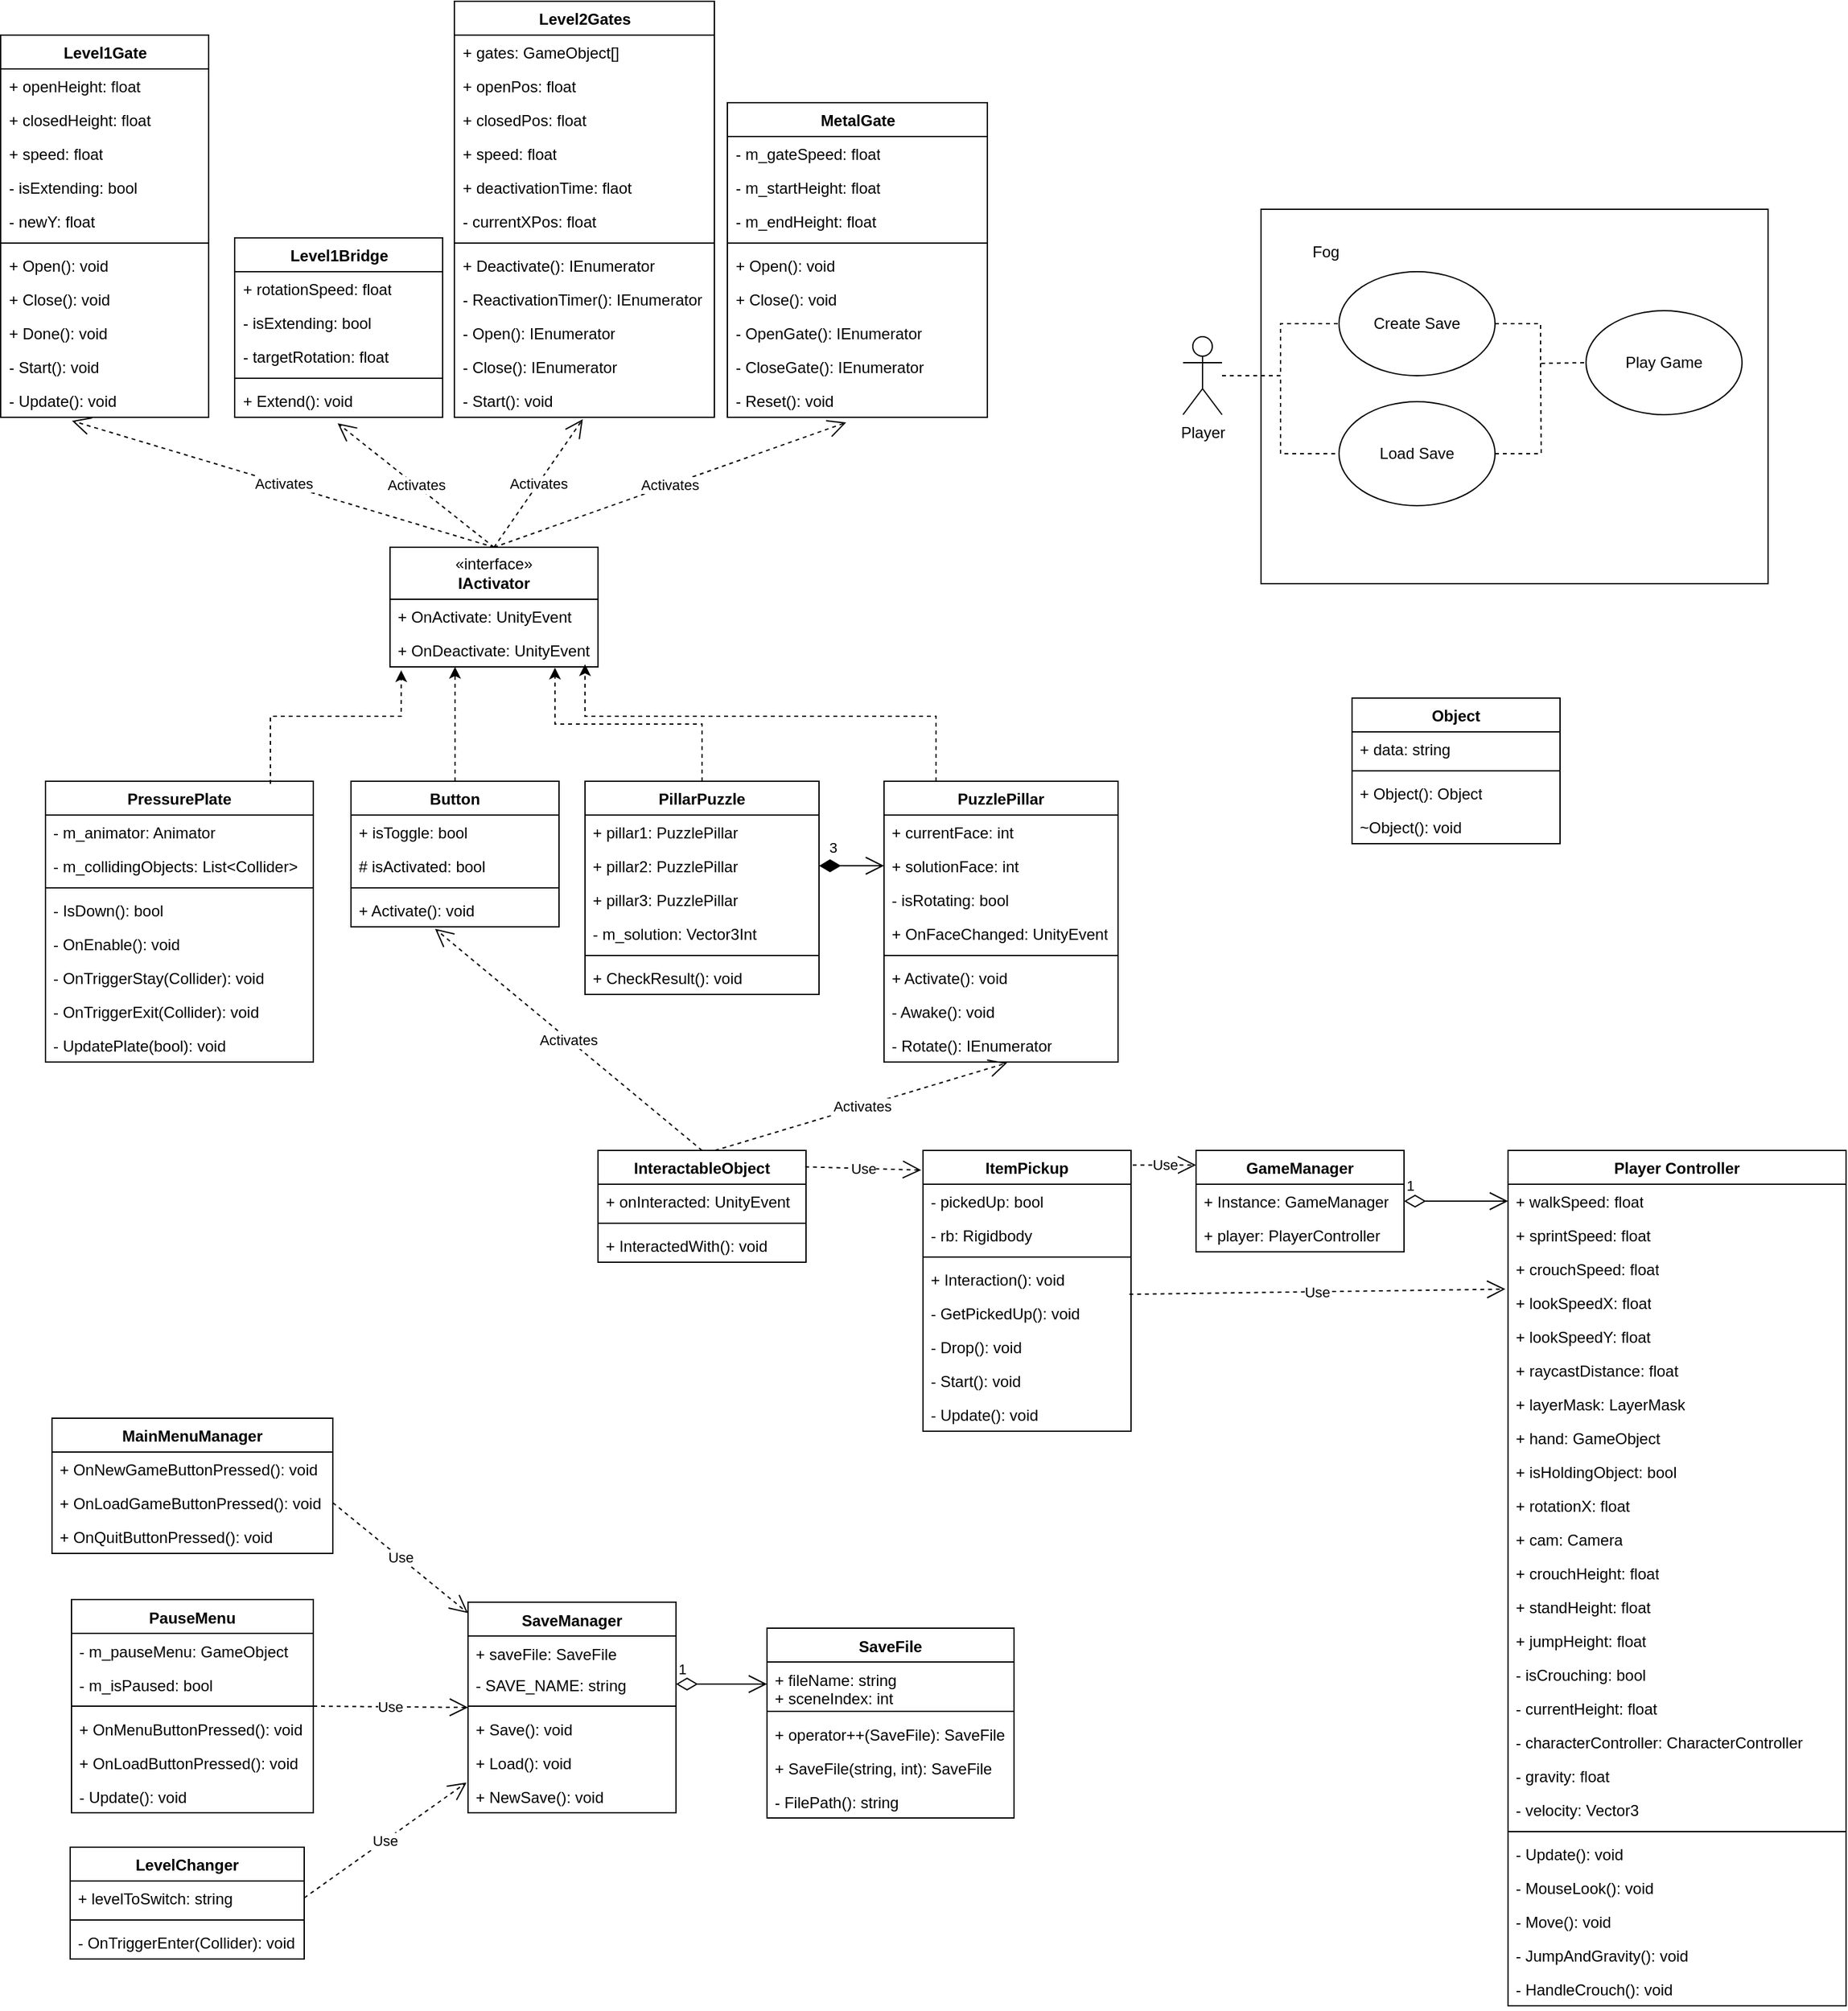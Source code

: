 <mxfile version="26.1.3">
  <diagram id="C5RBs43oDa-KdzZeNtuy" name="Page-1">
    <mxGraphModel dx="1260" dy="814" grid="1" gridSize="10" guides="1" tooltips="1" connect="1" arrows="1" fold="1" page="1" pageScale="1" pageWidth="3300" pageHeight="2339" math="0" shadow="0">
      <root>
        <mxCell id="WIyWlLk6GJQsqaUBKTNV-0" />
        <mxCell id="WIyWlLk6GJQsqaUBKTNV-1" parent="WIyWlLk6GJQsqaUBKTNV-0" />
        <mxCell id="8Ti8wNUXaCup7j-4axYk-38" value="" style="rounded=0;whiteSpace=wrap;html=1;fillColor=none;" parent="WIyWlLk6GJQsqaUBKTNV-1" vertex="1">
          <mxGeometry x="1000" y="180" width="390" height="288" as="geometry" />
        </mxCell>
        <mxCell id="EDDkpctx7LFMh3qRwfsM-8" value="SaveFile" style="swimlane;fontStyle=1;align=center;verticalAlign=top;childLayout=stackLayout;horizontal=1;startSize=26;horizontalStack=0;resizeParent=1;resizeParentMax=0;resizeLast=0;collapsible=1;marginBottom=0;whiteSpace=wrap;html=1;" parent="WIyWlLk6GJQsqaUBKTNV-1" vertex="1">
          <mxGeometry x="620" y="1271.5" width="190" height="146" as="geometry" />
        </mxCell>
        <mxCell id="EDDkpctx7LFMh3qRwfsM-9" value="+ fileName: string&lt;div&gt;+ sceneIndex: int&lt;/div&gt;" style="text;strokeColor=none;fillColor=none;align=left;verticalAlign=top;spacingLeft=4;spacingRight=4;overflow=hidden;rotatable=0;points=[[0,0.5],[1,0.5]];portConstraint=eastwest;whiteSpace=wrap;html=1;" parent="EDDkpctx7LFMh3qRwfsM-8" vertex="1">
          <mxGeometry y="26" width="190" height="34" as="geometry" />
        </mxCell>
        <mxCell id="EDDkpctx7LFMh3qRwfsM-10" value="" style="line;strokeWidth=1;fillColor=none;align=left;verticalAlign=middle;spacingTop=-1;spacingLeft=3;spacingRight=3;rotatable=0;labelPosition=right;points=[];portConstraint=eastwest;strokeColor=inherit;" parent="EDDkpctx7LFMh3qRwfsM-8" vertex="1">
          <mxGeometry y="60" width="190" height="8" as="geometry" />
        </mxCell>
        <mxCell id="IVnog5krU0E4n6IwSRwg-48" value="+ operator++(SaveFile): SaveFile" style="text;strokeColor=none;fillColor=none;align=left;verticalAlign=top;spacingLeft=4;spacingRight=4;overflow=hidden;rotatable=0;points=[[0,0.5],[1,0.5]];portConstraint=eastwest;whiteSpace=wrap;html=1;" parent="EDDkpctx7LFMh3qRwfsM-8" vertex="1">
          <mxGeometry y="68" width="190" height="26" as="geometry" />
        </mxCell>
        <mxCell id="IVnog5krU0E4n6IwSRwg-61" value="+ SaveFile(string, int): SaveFile" style="text;strokeColor=none;fillColor=none;align=left;verticalAlign=top;spacingLeft=4;spacingRight=4;overflow=hidden;rotatable=0;points=[[0,0.5],[1,0.5]];portConstraint=eastwest;whiteSpace=wrap;html=1;" parent="EDDkpctx7LFMh3qRwfsM-8" vertex="1">
          <mxGeometry y="94" width="190" height="26" as="geometry" />
        </mxCell>
        <mxCell id="EDDkpctx7LFMh3qRwfsM-11" value="- FilePath(): string" style="text;strokeColor=none;fillColor=none;align=left;verticalAlign=top;spacingLeft=4;spacingRight=4;overflow=hidden;rotatable=0;points=[[0,0.5],[1,0.5]];portConstraint=eastwest;whiteSpace=wrap;html=1;" parent="EDDkpctx7LFMh3qRwfsM-8" vertex="1">
          <mxGeometry y="120" width="190" height="26" as="geometry" />
        </mxCell>
        <mxCell id="EDDkpctx7LFMh3qRwfsM-12" value="SaveManager" style="swimlane;fontStyle=1;align=center;verticalAlign=top;childLayout=stackLayout;horizontal=1;startSize=26;horizontalStack=0;resizeParent=1;resizeParentMax=0;resizeLast=0;collapsible=1;marginBottom=0;whiteSpace=wrap;html=1;" parent="WIyWlLk6GJQsqaUBKTNV-1" vertex="1">
          <mxGeometry x="390" y="1251.5" width="160" height="162" as="geometry" />
        </mxCell>
        <mxCell id="EDDkpctx7LFMh3qRwfsM-13" value="+ saveFile: SaveFile" style="text;strokeColor=none;fillColor=none;align=left;verticalAlign=top;spacingLeft=4;spacingRight=4;overflow=hidden;rotatable=0;points=[[0,0.5],[1,0.5]];portConstraint=eastwest;whiteSpace=wrap;html=1;" parent="EDDkpctx7LFMh3qRwfsM-12" vertex="1">
          <mxGeometry y="26" width="160" height="24" as="geometry" />
        </mxCell>
        <mxCell id="IVnog5krU0E4n6IwSRwg-35" value="- SAVE_NAME: string" style="text;strokeColor=none;fillColor=none;align=left;verticalAlign=top;spacingLeft=4;spacingRight=4;overflow=hidden;rotatable=0;points=[[0,0.5],[1,0.5]];portConstraint=eastwest;whiteSpace=wrap;html=1;" parent="EDDkpctx7LFMh3qRwfsM-12" vertex="1">
          <mxGeometry y="50" width="160" height="26" as="geometry" />
        </mxCell>
        <mxCell id="EDDkpctx7LFMh3qRwfsM-14" value="" style="line;strokeWidth=1;fillColor=none;align=left;verticalAlign=middle;spacingTop=-1;spacingLeft=3;spacingRight=3;rotatable=0;labelPosition=right;points=[];portConstraint=eastwest;strokeColor=inherit;" parent="EDDkpctx7LFMh3qRwfsM-12" vertex="1">
          <mxGeometry y="76" width="160" height="8" as="geometry" />
        </mxCell>
        <mxCell id="EDDkpctx7LFMh3qRwfsM-15" value="+ Save(): void" style="text;strokeColor=none;fillColor=none;align=left;verticalAlign=top;spacingLeft=4;spacingRight=4;overflow=hidden;rotatable=0;points=[[0,0.5],[1,0.5]];portConstraint=eastwest;whiteSpace=wrap;html=1;" parent="EDDkpctx7LFMh3qRwfsM-12" vertex="1">
          <mxGeometry y="84" width="160" height="26" as="geometry" />
        </mxCell>
        <mxCell id="IVnog5krU0E4n6IwSRwg-33" value="+ Load(): void" style="text;strokeColor=none;fillColor=none;align=left;verticalAlign=top;spacingLeft=4;spacingRight=4;overflow=hidden;rotatable=0;points=[[0,0.5],[1,0.5]];portConstraint=eastwest;whiteSpace=wrap;html=1;" parent="EDDkpctx7LFMh3qRwfsM-12" vertex="1">
          <mxGeometry y="110" width="160" height="26" as="geometry" />
        </mxCell>
        <mxCell id="IVnog5krU0E4n6IwSRwg-34" value="+ NewSave(): void" style="text;strokeColor=none;fillColor=none;align=left;verticalAlign=top;spacingLeft=4;spacingRight=4;overflow=hidden;rotatable=0;points=[[0,0.5],[1,0.5]];portConstraint=eastwest;whiteSpace=wrap;html=1;" parent="EDDkpctx7LFMh3qRwfsM-12" vertex="1">
          <mxGeometry y="136" width="160" height="26" as="geometry" />
        </mxCell>
        <mxCell id="EDDkpctx7LFMh3qRwfsM-16" value="1" style="endArrow=open;html=1;endSize=12;startArrow=diamondThin;startSize=14;startFill=0;edgeStyle=orthogonalEdgeStyle;align=left;verticalAlign=bottom;rounded=0;entryX=0;entryY=0.5;entryDx=0;entryDy=0;exitX=1;exitY=0.5;exitDx=0;exitDy=0;" parent="WIyWlLk6GJQsqaUBKTNV-1" source="IVnog5krU0E4n6IwSRwg-35" target="EDDkpctx7LFMh3qRwfsM-9" edge="1">
          <mxGeometry x="-1" y="3" relative="1" as="geometry">
            <mxPoint x="550" y="1172.5" as="sourcePoint" />
            <mxPoint x="600" y="1176.5" as="targetPoint" />
          </mxGeometry>
        </mxCell>
        <mxCell id="EDDkpctx7LFMh3qRwfsM-38" value="«interface»&lt;br&gt;&lt;b&gt;IActivator&lt;/b&gt;" style="swimlane;fontStyle=0;childLayout=stackLayout;horizontal=1;startSize=40;fillColor=none;horizontalStack=0;resizeParent=1;resizeParentMax=0;resizeLast=0;collapsible=1;marginBottom=0;whiteSpace=wrap;html=1;" parent="WIyWlLk6GJQsqaUBKTNV-1" vertex="1">
          <mxGeometry x="330" y="440" width="160" height="92" as="geometry" />
        </mxCell>
        <mxCell id="EDDkpctx7LFMh3qRwfsM-39" value="+ OnActivate: UnityEvent" style="text;strokeColor=none;fillColor=none;align=left;verticalAlign=top;spacingLeft=4;spacingRight=4;overflow=hidden;rotatable=0;points=[[0,0.5],[1,0.5]];portConstraint=eastwest;whiteSpace=wrap;html=1;" parent="EDDkpctx7LFMh3qRwfsM-38" vertex="1">
          <mxGeometry y="40" width="160" height="26" as="geometry" />
        </mxCell>
        <mxCell id="EDDkpctx7LFMh3qRwfsM-40" value="+ OnDeactivate: UnityEvent" style="text;strokeColor=none;fillColor=none;align=left;verticalAlign=top;spacingLeft=4;spacingRight=4;overflow=hidden;rotatable=0;points=[[0,0.5],[1,0.5]];portConstraint=eastwest;whiteSpace=wrap;html=1;" parent="EDDkpctx7LFMh3qRwfsM-38" vertex="1">
          <mxGeometry y="66" width="160" height="26" as="geometry" />
        </mxCell>
        <mxCell id="EDDkpctx7LFMh3qRwfsM-18" value="Button" style="swimlane;fontStyle=1;align=center;verticalAlign=top;childLayout=stackLayout;horizontal=1;startSize=26;horizontalStack=0;resizeParent=1;resizeParentMax=0;resizeLast=0;collapsible=1;marginBottom=0;whiteSpace=wrap;html=1;" parent="WIyWlLk6GJQsqaUBKTNV-1" vertex="1">
          <mxGeometry x="300" y="620" width="160" height="112" as="geometry" />
        </mxCell>
        <mxCell id="EDDkpctx7LFMh3qRwfsM-19" value="+ isToggle: bool" style="text;strokeColor=none;fillColor=none;align=left;verticalAlign=top;spacingLeft=4;spacingRight=4;overflow=hidden;rotatable=0;points=[[0,0.5],[1,0.5]];portConstraint=eastwest;whiteSpace=wrap;html=1;" parent="EDDkpctx7LFMh3qRwfsM-18" vertex="1">
          <mxGeometry y="26" width="160" height="26" as="geometry" />
        </mxCell>
        <mxCell id="EDDkpctx7LFMh3qRwfsM-52" value="# isActivated: bool" style="text;strokeColor=none;fillColor=none;align=left;verticalAlign=top;spacingLeft=4;spacingRight=4;overflow=hidden;rotatable=0;points=[[0,0.5],[1,0.5]];portConstraint=eastwest;whiteSpace=wrap;html=1;" parent="EDDkpctx7LFMh3qRwfsM-18" vertex="1">
          <mxGeometry y="52" width="160" height="26" as="geometry" />
        </mxCell>
        <mxCell id="EDDkpctx7LFMh3qRwfsM-20" value="" style="line;strokeWidth=1;fillColor=none;align=left;verticalAlign=middle;spacingTop=-1;spacingLeft=3;spacingRight=3;rotatable=0;labelPosition=right;points=[];portConstraint=eastwest;strokeColor=inherit;" parent="EDDkpctx7LFMh3qRwfsM-18" vertex="1">
          <mxGeometry y="78" width="160" height="8" as="geometry" />
        </mxCell>
        <mxCell id="EDDkpctx7LFMh3qRwfsM-51" value="+ Activate(): void" style="text;strokeColor=none;fillColor=none;align=left;verticalAlign=top;spacingLeft=4;spacingRight=4;overflow=hidden;rotatable=0;points=[[0,0.5],[1,0.5]];portConstraint=eastwest;whiteSpace=wrap;html=1;" parent="EDDkpctx7LFMh3qRwfsM-18" vertex="1">
          <mxGeometry y="86" width="160" height="26" as="geometry" />
        </mxCell>
        <mxCell id="EDDkpctx7LFMh3qRwfsM-45" value="PressurePlate" style="swimlane;fontStyle=1;align=center;verticalAlign=top;childLayout=stackLayout;horizontal=1;startSize=26;horizontalStack=0;resizeParent=1;resizeParentMax=0;resizeLast=0;collapsible=1;marginBottom=0;whiteSpace=wrap;html=1;" parent="WIyWlLk6GJQsqaUBKTNV-1" vertex="1">
          <mxGeometry x="65" y="620" width="206" height="216" as="geometry" />
        </mxCell>
        <mxCell id="EDDkpctx7LFMh3qRwfsM-46" value="- m_animator: Animator" style="text;strokeColor=none;fillColor=none;align=left;verticalAlign=top;spacingLeft=4;spacingRight=4;overflow=hidden;rotatable=0;points=[[0,0.5],[1,0.5]];portConstraint=eastwest;whiteSpace=wrap;html=1;" parent="EDDkpctx7LFMh3qRwfsM-45" vertex="1">
          <mxGeometry y="26" width="206" height="26" as="geometry" />
        </mxCell>
        <mxCell id="IVnog5krU0E4n6IwSRwg-132" value="- m_collidingObjects: List&amp;lt;Collider&amp;gt;" style="text;strokeColor=none;fillColor=none;align=left;verticalAlign=top;spacingLeft=4;spacingRight=4;overflow=hidden;rotatable=0;points=[[0,0.5],[1,0.5]];portConstraint=eastwest;whiteSpace=wrap;html=1;" parent="EDDkpctx7LFMh3qRwfsM-45" vertex="1">
          <mxGeometry y="52" width="206" height="26" as="geometry" />
        </mxCell>
        <mxCell id="EDDkpctx7LFMh3qRwfsM-47" value="" style="line;strokeWidth=1;fillColor=none;align=left;verticalAlign=middle;spacingTop=-1;spacingLeft=3;spacingRight=3;rotatable=0;labelPosition=right;points=[];portConstraint=eastwest;strokeColor=inherit;" parent="EDDkpctx7LFMh3qRwfsM-45" vertex="1">
          <mxGeometry y="78" width="206" height="8" as="geometry" />
        </mxCell>
        <mxCell id="IVnog5krU0E4n6IwSRwg-134" value="- IsDown(): bool" style="text;strokeColor=none;fillColor=none;align=left;verticalAlign=top;spacingLeft=4;spacingRight=4;overflow=hidden;rotatable=0;points=[[0,0.5],[1,0.5]];portConstraint=eastwest;whiteSpace=wrap;html=1;" parent="EDDkpctx7LFMh3qRwfsM-45" vertex="1">
          <mxGeometry y="86" width="206" height="26" as="geometry" />
        </mxCell>
        <mxCell id="IVnog5krU0E4n6IwSRwg-135" value="- OnEnable(): void" style="text;strokeColor=none;fillColor=none;align=left;verticalAlign=top;spacingLeft=4;spacingRight=4;overflow=hidden;rotatable=0;points=[[0,0.5],[1,0.5]];portConstraint=eastwest;whiteSpace=wrap;html=1;" parent="EDDkpctx7LFMh3qRwfsM-45" vertex="1">
          <mxGeometry y="112" width="206" height="26" as="geometry" />
        </mxCell>
        <mxCell id="EDDkpctx7LFMh3qRwfsM-48" value="- OnTriggerStay(Collider): void" style="text;strokeColor=none;fillColor=none;align=left;verticalAlign=top;spacingLeft=4;spacingRight=4;overflow=hidden;rotatable=0;points=[[0,0.5],[1,0.5]];portConstraint=eastwest;whiteSpace=wrap;html=1;" parent="EDDkpctx7LFMh3qRwfsM-45" vertex="1">
          <mxGeometry y="138" width="206" height="26" as="geometry" />
        </mxCell>
        <mxCell id="EDDkpctx7LFMh3qRwfsM-53" value="- OnTriggerExit(Collider): void" style="text;strokeColor=none;fillColor=none;align=left;verticalAlign=top;spacingLeft=4;spacingRight=4;overflow=hidden;rotatable=0;points=[[0,0.5],[1,0.5]];portConstraint=eastwest;whiteSpace=wrap;html=1;" parent="EDDkpctx7LFMh3qRwfsM-45" vertex="1">
          <mxGeometry y="164" width="206" height="26" as="geometry" />
        </mxCell>
        <mxCell id="IVnog5krU0E4n6IwSRwg-136" value="- UpdatePlate(bool): void" style="text;strokeColor=none;fillColor=none;align=left;verticalAlign=top;spacingLeft=4;spacingRight=4;overflow=hidden;rotatable=0;points=[[0,0.5],[1,0.5]];portConstraint=eastwest;whiteSpace=wrap;html=1;" parent="EDDkpctx7LFMh3qRwfsM-45" vertex="1">
          <mxGeometry y="190" width="206" height="26" as="geometry" />
        </mxCell>
        <mxCell id="IVnog5krU0E4n6IwSRwg-0" style="edgeStyle=orthogonalEdgeStyle;rounded=0;orthogonalLoop=1;jettySize=auto;html=1;exitX=0.5;exitY=0;exitDx=0;exitDy=0;dashed=1;" parent="WIyWlLk6GJQsqaUBKTNV-1" source="EDDkpctx7LFMh3qRwfsM-18" edge="1">
          <mxGeometry relative="1" as="geometry">
            <mxPoint x="380" y="532" as="targetPoint" />
            <Array as="points">
              <mxPoint x="380" y="532" />
            </Array>
          </mxGeometry>
        </mxCell>
        <mxCell id="IVnog5krU0E4n6IwSRwg-5" style="edgeStyle=orthogonalEdgeStyle;rounded=0;orthogonalLoop=1;jettySize=auto;html=1;entryX=0.054;entryY=1.103;entryDx=0;entryDy=0;entryPerimeter=0;dashed=1;exitX=0.84;exitY=0.009;exitDx=0;exitDy=0;exitPerimeter=0;" parent="WIyWlLk6GJQsqaUBKTNV-1" source="EDDkpctx7LFMh3qRwfsM-45" target="EDDkpctx7LFMh3qRwfsM-40" edge="1">
          <mxGeometry relative="1" as="geometry">
            <mxPoint x="230" y="600" as="sourcePoint" />
            <mxPoint x="326.24" y="566.376" as="targetPoint" />
            <Array as="points">
              <mxPoint x="238" y="570" />
              <mxPoint x="339" y="570" />
            </Array>
          </mxGeometry>
        </mxCell>
        <mxCell id="IVnog5krU0E4n6IwSRwg-6" value="PuzzlePillar" style="swimlane;fontStyle=1;align=center;verticalAlign=top;childLayout=stackLayout;horizontal=1;startSize=26;horizontalStack=0;resizeParent=1;resizeParentMax=0;resizeLast=0;collapsible=1;marginBottom=0;whiteSpace=wrap;html=1;" parent="WIyWlLk6GJQsqaUBKTNV-1" vertex="1">
          <mxGeometry x="710" y="620" width="180" height="216" as="geometry" />
        </mxCell>
        <mxCell id="IVnog5krU0E4n6IwSRwg-7" value="+ currentFace: int" style="text;strokeColor=none;fillColor=none;align=left;verticalAlign=top;spacingLeft=4;spacingRight=4;overflow=hidden;rotatable=0;points=[[0,0.5],[1,0.5]];portConstraint=eastwest;whiteSpace=wrap;html=1;" parent="IVnog5krU0E4n6IwSRwg-6" vertex="1">
          <mxGeometry y="26" width="180" height="26" as="geometry" />
        </mxCell>
        <mxCell id="IVnog5krU0E4n6IwSRwg-8" value="+ solutionFace: int" style="text;strokeColor=none;fillColor=none;align=left;verticalAlign=top;spacingLeft=4;spacingRight=4;overflow=hidden;rotatable=0;points=[[0,0.5],[1,0.5]];portConstraint=eastwest;whiteSpace=wrap;html=1;" parent="IVnog5krU0E4n6IwSRwg-6" vertex="1">
          <mxGeometry y="52" width="180" height="26" as="geometry" />
        </mxCell>
        <mxCell id="IVnog5krU0E4n6IwSRwg-12" value="- isRotating: bool" style="text;strokeColor=none;fillColor=none;align=left;verticalAlign=top;spacingLeft=4;spacingRight=4;overflow=hidden;rotatable=0;points=[[0,0.5],[1,0.5]];portConstraint=eastwest;whiteSpace=wrap;html=1;" parent="IVnog5krU0E4n6IwSRwg-6" vertex="1">
          <mxGeometry y="78" width="180" height="26" as="geometry" />
        </mxCell>
        <mxCell id="IVnog5krU0E4n6IwSRwg-13" value="+ OnFaceChanged: UnityEvent" style="text;strokeColor=none;fillColor=none;align=left;verticalAlign=top;spacingLeft=4;spacingRight=4;overflow=hidden;rotatable=0;points=[[0,0.5],[1,0.5]];portConstraint=eastwest;whiteSpace=wrap;html=1;" parent="IVnog5krU0E4n6IwSRwg-6" vertex="1">
          <mxGeometry y="104" width="180" height="26" as="geometry" />
        </mxCell>
        <mxCell id="IVnog5krU0E4n6IwSRwg-9" value="" style="line;strokeWidth=1;fillColor=none;align=left;verticalAlign=middle;spacingTop=-1;spacingLeft=3;spacingRight=3;rotatable=0;labelPosition=right;points=[];portConstraint=eastwest;strokeColor=inherit;" parent="IVnog5krU0E4n6IwSRwg-6" vertex="1">
          <mxGeometry y="130" width="180" height="8" as="geometry" />
        </mxCell>
        <mxCell id="IVnog5krU0E4n6IwSRwg-10" value="+ Activate(): void" style="text;strokeColor=none;fillColor=none;align=left;verticalAlign=top;spacingLeft=4;spacingRight=4;overflow=hidden;rotatable=0;points=[[0,0.5],[1,0.5]];portConstraint=eastwest;whiteSpace=wrap;html=1;" parent="IVnog5krU0E4n6IwSRwg-6" vertex="1">
          <mxGeometry y="138" width="180" height="26" as="geometry" />
        </mxCell>
        <mxCell id="IVnog5krU0E4n6IwSRwg-14" value="- Awake(): void" style="text;strokeColor=none;fillColor=none;align=left;verticalAlign=top;spacingLeft=4;spacingRight=4;overflow=hidden;rotatable=0;points=[[0,0.5],[1,0.5]];portConstraint=eastwest;whiteSpace=wrap;html=1;" parent="IVnog5krU0E4n6IwSRwg-6" vertex="1">
          <mxGeometry y="164" width="180" height="26" as="geometry" />
        </mxCell>
        <mxCell id="IVnog5krU0E4n6IwSRwg-11" value="- Rotate(): IEnumerator" style="text;strokeColor=none;fillColor=none;align=left;verticalAlign=top;spacingLeft=4;spacingRight=4;overflow=hidden;rotatable=0;points=[[0,0.5],[1,0.5]];portConstraint=eastwest;whiteSpace=wrap;html=1;" parent="IVnog5krU0E4n6IwSRwg-6" vertex="1">
          <mxGeometry y="190" width="180" height="26" as="geometry" />
        </mxCell>
        <mxCell id="IVnog5krU0E4n6IwSRwg-15" value="PillarPuzzle" style="swimlane;fontStyle=1;align=center;verticalAlign=top;childLayout=stackLayout;horizontal=1;startSize=26;horizontalStack=0;resizeParent=1;resizeParentMax=0;resizeLast=0;collapsible=1;marginBottom=0;whiteSpace=wrap;html=1;" parent="WIyWlLk6GJQsqaUBKTNV-1" vertex="1">
          <mxGeometry x="480" y="620" width="180" height="164" as="geometry" />
        </mxCell>
        <mxCell id="IVnog5krU0E4n6IwSRwg-16" value="+ pillar1: PuzzlePillar" style="text;strokeColor=none;fillColor=none;align=left;verticalAlign=top;spacingLeft=4;spacingRight=4;overflow=hidden;rotatable=0;points=[[0,0.5],[1,0.5]];portConstraint=eastwest;whiteSpace=wrap;html=1;" parent="IVnog5krU0E4n6IwSRwg-15" vertex="1">
          <mxGeometry y="26" width="180" height="26" as="geometry" />
        </mxCell>
        <mxCell id="IVnog5krU0E4n6IwSRwg-17" value="+ pillar2: PuzzlePillar" style="text;strokeColor=none;fillColor=none;align=left;verticalAlign=top;spacingLeft=4;spacingRight=4;overflow=hidden;rotatable=0;points=[[0,0.5],[1,0.5]];portConstraint=eastwest;whiteSpace=wrap;html=1;" parent="IVnog5krU0E4n6IwSRwg-15" vertex="1">
          <mxGeometry y="52" width="180" height="26" as="geometry" />
        </mxCell>
        <mxCell id="IVnog5krU0E4n6IwSRwg-18" value="+ pillar3: PuzzlePillar" style="text;strokeColor=none;fillColor=none;align=left;verticalAlign=top;spacingLeft=4;spacingRight=4;overflow=hidden;rotatable=0;points=[[0,0.5],[1,0.5]];portConstraint=eastwest;whiteSpace=wrap;html=1;" parent="IVnog5krU0E4n6IwSRwg-15" vertex="1">
          <mxGeometry y="78" width="180" height="26" as="geometry" />
        </mxCell>
        <mxCell id="IVnog5krU0E4n6IwSRwg-19" value="- m_solution: Vector3Int&amp;nbsp;" style="text;strokeColor=none;fillColor=none;align=left;verticalAlign=top;spacingLeft=4;spacingRight=4;overflow=hidden;rotatable=0;points=[[0,0.5],[1,0.5]];portConstraint=eastwest;whiteSpace=wrap;html=1;" parent="IVnog5krU0E4n6IwSRwg-15" vertex="1">
          <mxGeometry y="104" width="180" height="26" as="geometry" />
        </mxCell>
        <mxCell id="IVnog5krU0E4n6IwSRwg-20" value="" style="line;strokeWidth=1;fillColor=none;align=left;verticalAlign=middle;spacingTop=-1;spacingLeft=3;spacingRight=3;rotatable=0;labelPosition=right;points=[];portConstraint=eastwest;strokeColor=inherit;" parent="IVnog5krU0E4n6IwSRwg-15" vertex="1">
          <mxGeometry y="130" width="180" height="8" as="geometry" />
        </mxCell>
        <mxCell id="IVnog5krU0E4n6IwSRwg-21" value="+ CheckResult(): void" style="text;strokeColor=none;fillColor=none;align=left;verticalAlign=top;spacingLeft=4;spacingRight=4;overflow=hidden;rotatable=0;points=[[0,0.5],[1,0.5]];portConstraint=eastwest;whiteSpace=wrap;html=1;" parent="IVnog5krU0E4n6IwSRwg-15" vertex="1">
          <mxGeometry y="138" width="180" height="26" as="geometry" />
        </mxCell>
        <mxCell id="IVnog5krU0E4n6IwSRwg-24" style="edgeStyle=orthogonalEdgeStyle;rounded=0;orthogonalLoop=1;jettySize=auto;html=1;entryX=0.793;entryY=1.024;entryDx=0;entryDy=0;entryPerimeter=0;dashed=1;" parent="WIyWlLk6GJQsqaUBKTNV-1" source="IVnog5krU0E4n6IwSRwg-15" target="EDDkpctx7LFMh3qRwfsM-40" edge="1">
          <mxGeometry relative="1" as="geometry" />
        </mxCell>
        <mxCell id="IVnog5krU0E4n6IwSRwg-25" style="edgeStyle=orthogonalEdgeStyle;rounded=0;orthogonalLoop=1;jettySize=auto;html=1;dashed=1;" parent="WIyWlLk6GJQsqaUBKTNV-1" source="IVnog5krU0E4n6IwSRwg-6" edge="1">
          <mxGeometry relative="1" as="geometry">
            <mxPoint x="480" y="530" as="targetPoint" />
            <Array as="points">
              <mxPoint x="750" y="570" />
              <mxPoint x="480" y="570" />
              <mxPoint x="480" y="531" />
            </Array>
          </mxGeometry>
        </mxCell>
        <mxCell id="IVnog5krU0E4n6IwSRwg-27" value="3" style="endArrow=open;html=1;endSize=12;startArrow=diamondThin;startSize=14;startFill=1;edgeStyle=orthogonalEdgeStyle;align=left;verticalAlign=bottom;rounded=0;exitX=1;exitY=0.5;exitDx=0;exitDy=0;entryX=0;entryY=0.5;entryDx=0;entryDy=0;" parent="WIyWlLk6GJQsqaUBKTNV-1" source="IVnog5krU0E4n6IwSRwg-17" target="IVnog5krU0E4n6IwSRwg-8" edge="1">
          <mxGeometry x="-0.778" y="5" relative="1" as="geometry">
            <mxPoint x="410" y="836" as="sourcePoint" />
            <mxPoint x="570" y="836" as="targetPoint" />
            <mxPoint as="offset" />
          </mxGeometry>
        </mxCell>
        <mxCell id="IVnog5krU0E4n6IwSRwg-29" value="PauseMenu" style="swimlane;fontStyle=1;align=center;verticalAlign=top;childLayout=stackLayout;horizontal=1;startSize=26;horizontalStack=0;resizeParent=1;resizeParentMax=0;resizeLast=0;collapsible=1;marginBottom=0;whiteSpace=wrap;html=1;" parent="WIyWlLk6GJQsqaUBKTNV-1" vertex="1">
          <mxGeometry x="85" y="1249.5" width="186" height="164" as="geometry" />
        </mxCell>
        <mxCell id="IVnog5krU0E4n6IwSRwg-30" value="- m_pauseMenu: GameObject" style="text;strokeColor=none;fillColor=none;align=left;verticalAlign=top;spacingLeft=4;spacingRight=4;overflow=hidden;rotatable=0;points=[[0,0.5],[1,0.5]];portConstraint=eastwest;whiteSpace=wrap;html=1;" parent="IVnog5krU0E4n6IwSRwg-29" vertex="1">
          <mxGeometry y="26" width="186" height="26" as="geometry" />
        </mxCell>
        <mxCell id="IVnog5krU0E4n6IwSRwg-42" value="- m_isPaused: bool" style="text;strokeColor=none;fillColor=none;align=left;verticalAlign=top;spacingLeft=4;spacingRight=4;overflow=hidden;rotatable=0;points=[[0,0.5],[1,0.5]];portConstraint=eastwest;whiteSpace=wrap;html=1;" parent="IVnog5krU0E4n6IwSRwg-29" vertex="1">
          <mxGeometry y="52" width="186" height="26" as="geometry" />
        </mxCell>
        <mxCell id="IVnog5krU0E4n6IwSRwg-31" value="" style="line;strokeWidth=1;fillColor=none;align=left;verticalAlign=middle;spacingTop=-1;spacingLeft=3;spacingRight=3;rotatable=0;labelPosition=right;points=[];portConstraint=eastwest;strokeColor=inherit;" parent="IVnog5krU0E4n6IwSRwg-29" vertex="1">
          <mxGeometry y="78" width="186" height="8" as="geometry" />
        </mxCell>
        <mxCell id="IVnog5krU0E4n6IwSRwg-32" value="+ OnMenuButtonPressed(): void" style="text;strokeColor=none;fillColor=none;align=left;verticalAlign=top;spacingLeft=4;spacingRight=4;overflow=hidden;rotatable=0;points=[[0,0.5],[1,0.5]];portConstraint=eastwest;whiteSpace=wrap;html=1;" parent="IVnog5krU0E4n6IwSRwg-29" vertex="1">
          <mxGeometry y="86" width="186" height="26" as="geometry" />
        </mxCell>
        <mxCell id="IVnog5krU0E4n6IwSRwg-43" value="+ OnLoadButtonPressed(): void" style="text;strokeColor=none;fillColor=none;align=left;verticalAlign=top;spacingLeft=4;spacingRight=4;overflow=hidden;rotatable=0;points=[[0,0.5],[1,0.5]];portConstraint=eastwest;whiteSpace=wrap;html=1;" parent="IVnog5krU0E4n6IwSRwg-29" vertex="1">
          <mxGeometry y="112" width="186" height="26" as="geometry" />
        </mxCell>
        <mxCell id="IVnog5krU0E4n6IwSRwg-44" value="- Update(): void" style="text;strokeColor=none;fillColor=none;align=left;verticalAlign=top;spacingLeft=4;spacingRight=4;overflow=hidden;rotatable=0;points=[[0,0.5],[1,0.5]];portConstraint=eastwest;whiteSpace=wrap;html=1;" parent="IVnog5krU0E4n6IwSRwg-29" vertex="1">
          <mxGeometry y="138" width="186" height="26" as="geometry" />
        </mxCell>
        <mxCell id="IVnog5krU0E4n6IwSRwg-36" value="MainMenuManager" style="swimlane;fontStyle=1;align=center;verticalAlign=top;childLayout=stackLayout;horizontal=1;startSize=26;horizontalStack=0;resizeParent=1;resizeParentMax=0;resizeLast=0;collapsible=1;marginBottom=0;whiteSpace=wrap;html=1;" parent="WIyWlLk6GJQsqaUBKTNV-1" vertex="1">
          <mxGeometry x="70" y="1110" width="216" height="104" as="geometry" />
        </mxCell>
        <mxCell id="IVnog5krU0E4n6IwSRwg-39" value="+&amp;nbsp;OnNewGameButtonPressed(): void" style="text;strokeColor=none;fillColor=none;align=left;verticalAlign=top;spacingLeft=4;spacingRight=4;overflow=hidden;rotatable=0;points=[[0,0.5],[1,0.5]];portConstraint=eastwest;whiteSpace=wrap;html=1;" parent="IVnog5krU0E4n6IwSRwg-36" vertex="1">
          <mxGeometry y="26" width="216" height="26" as="geometry" />
        </mxCell>
        <mxCell id="IVnog5krU0E4n6IwSRwg-45" value="+ OnLoadGameButtonPressed(): void" style="text;strokeColor=none;fillColor=none;align=left;verticalAlign=top;spacingLeft=4;spacingRight=4;overflow=hidden;rotatable=0;points=[[0,0.5],[1,0.5]];portConstraint=eastwest;whiteSpace=wrap;html=1;" parent="IVnog5krU0E4n6IwSRwg-36" vertex="1">
          <mxGeometry y="52" width="216" height="26" as="geometry" />
        </mxCell>
        <mxCell id="IVnog5krU0E4n6IwSRwg-46" value="+ OnQuitButtonPressed(): void" style="text;strokeColor=none;fillColor=none;align=left;verticalAlign=top;spacingLeft=4;spacingRight=4;overflow=hidden;rotatable=0;points=[[0,0.5],[1,0.5]];portConstraint=eastwest;whiteSpace=wrap;html=1;" parent="IVnog5krU0E4n6IwSRwg-36" vertex="1">
          <mxGeometry y="78" width="216" height="26" as="geometry" />
        </mxCell>
        <mxCell id="IVnog5krU0E4n6IwSRwg-41" value="Use" style="endArrow=open;endSize=12;dashed=1;html=1;rounded=0;exitX=1;exitY=0.5;exitDx=0;exitDy=0;entryX=0;entryY=0.5;entryDx=0;entryDy=0;" parent="WIyWlLk6GJQsqaUBKTNV-1" source="IVnog5krU0E4n6IwSRwg-29" target="EDDkpctx7LFMh3qRwfsM-12" edge="1">
          <mxGeometry width="160" relative="1" as="geometry">
            <mxPoint x="270" y="1220" as="sourcePoint" />
            <mxPoint x="430" y="1220" as="targetPoint" />
          </mxGeometry>
        </mxCell>
        <mxCell id="IVnog5krU0E4n6IwSRwg-49" value="Use" style="endArrow=open;endSize=12;dashed=1;html=1;rounded=0;exitX=1;exitY=0.5;exitDx=0;exitDy=0;entryX=0;entryY=0.052;entryDx=0;entryDy=0;entryPerimeter=0;" parent="WIyWlLk6GJQsqaUBKTNV-1" source="IVnog5krU0E4n6IwSRwg-45" target="EDDkpctx7LFMh3qRwfsM-12" edge="1">
          <mxGeometry width="160" relative="1" as="geometry">
            <mxPoint x="310" y="1080" as="sourcePoint" />
            <mxPoint x="470" y="1080" as="targetPoint" />
          </mxGeometry>
        </mxCell>
        <mxCell id="IVnog5krU0E4n6IwSRwg-55" value="LevelChanger" style="swimlane;fontStyle=1;align=center;verticalAlign=top;childLayout=stackLayout;horizontal=1;startSize=26;horizontalStack=0;resizeParent=1;resizeParentMax=0;resizeLast=0;collapsible=1;marginBottom=0;whiteSpace=wrap;html=1;" parent="WIyWlLk6GJQsqaUBKTNV-1" vertex="1">
          <mxGeometry x="84" y="1440" width="180" height="86" as="geometry" />
        </mxCell>
        <mxCell id="IVnog5krU0E4n6IwSRwg-56" value="+ levelToSwitch: string" style="text;strokeColor=none;fillColor=none;align=left;verticalAlign=top;spacingLeft=4;spacingRight=4;overflow=hidden;rotatable=0;points=[[0,0.5],[1,0.5]];portConstraint=eastwest;whiteSpace=wrap;html=1;" parent="IVnog5krU0E4n6IwSRwg-55" vertex="1">
          <mxGeometry y="26" width="180" height="26" as="geometry" />
        </mxCell>
        <mxCell id="IVnog5krU0E4n6IwSRwg-57" value="" style="line;strokeWidth=1;fillColor=none;align=left;verticalAlign=middle;spacingTop=-1;spacingLeft=3;spacingRight=3;rotatable=0;labelPosition=right;points=[];portConstraint=eastwest;strokeColor=inherit;" parent="IVnog5krU0E4n6IwSRwg-55" vertex="1">
          <mxGeometry y="52" width="180" height="8" as="geometry" />
        </mxCell>
        <mxCell id="IVnog5krU0E4n6IwSRwg-58" value="- OnTriggerEnter(Collider): void" style="text;strokeColor=none;fillColor=none;align=left;verticalAlign=top;spacingLeft=4;spacingRight=4;overflow=hidden;rotatable=0;points=[[0,0.5],[1,0.5]];portConstraint=eastwest;whiteSpace=wrap;html=1;" parent="IVnog5krU0E4n6IwSRwg-55" vertex="1">
          <mxGeometry y="60" width="180" height="26" as="geometry" />
        </mxCell>
        <mxCell id="IVnog5krU0E4n6IwSRwg-59" value="Use" style="endArrow=open;endSize=12;dashed=1;html=1;rounded=0;exitX=1;exitY=0.5;exitDx=0;exitDy=0;entryX=-0.007;entryY=0.104;entryDx=0;entryDy=0;entryPerimeter=0;" parent="WIyWlLk6GJQsqaUBKTNV-1" source="IVnog5krU0E4n6IwSRwg-56" target="IVnog5krU0E4n6IwSRwg-34" edge="1">
          <mxGeometry width="160" relative="1" as="geometry">
            <mxPoint x="500" y="1480" as="sourcePoint" />
            <mxPoint x="660" y="1480" as="targetPoint" />
          </mxGeometry>
        </mxCell>
        <mxCell id="IVnog5krU0E4n6IwSRwg-63" value="GameManager" style="swimlane;fontStyle=1;align=center;verticalAlign=top;childLayout=stackLayout;horizontal=1;startSize=26;horizontalStack=0;resizeParent=1;resizeParentMax=0;resizeLast=0;collapsible=1;marginBottom=0;whiteSpace=wrap;html=1;" parent="WIyWlLk6GJQsqaUBKTNV-1" vertex="1">
          <mxGeometry x="950" y="904" width="160" height="78" as="geometry" />
        </mxCell>
        <mxCell id="IVnog5krU0E4n6IwSRwg-64" value="+ Instance: GameManager" style="text;strokeColor=none;fillColor=none;align=left;verticalAlign=top;spacingLeft=4;spacingRight=4;overflow=hidden;rotatable=0;points=[[0,0.5],[1,0.5]];portConstraint=eastwest;whiteSpace=wrap;html=1;" parent="IVnog5krU0E4n6IwSRwg-63" vertex="1">
          <mxGeometry y="26" width="160" height="26" as="geometry" />
        </mxCell>
        <mxCell id="IVnog5krU0E4n6IwSRwg-67" value="+ player: PlayerController" style="text;strokeColor=none;fillColor=none;align=left;verticalAlign=top;spacingLeft=4;spacingRight=4;overflow=hidden;rotatable=0;points=[[0,0.5],[1,0.5]];portConstraint=eastwest;whiteSpace=wrap;html=1;" parent="IVnog5krU0E4n6IwSRwg-63" vertex="1">
          <mxGeometry y="52" width="160" height="26" as="geometry" />
        </mxCell>
        <mxCell id="IVnog5krU0E4n6IwSRwg-68" value="InteractableObject" style="swimlane;fontStyle=1;align=center;verticalAlign=top;childLayout=stackLayout;horizontal=1;startSize=26;horizontalStack=0;resizeParent=1;resizeParentMax=0;resizeLast=0;collapsible=1;marginBottom=0;whiteSpace=wrap;html=1;" parent="WIyWlLk6GJQsqaUBKTNV-1" vertex="1">
          <mxGeometry x="490" y="904" width="160" height="86" as="geometry" />
        </mxCell>
        <mxCell id="IVnog5krU0E4n6IwSRwg-73" value="Activates" style="endArrow=open;endSize=12;dashed=1;html=1;rounded=0;entryX=0.526;entryY=1.026;entryDx=0;entryDy=0;entryPerimeter=0;" parent="IVnog5krU0E4n6IwSRwg-68" target="IVnog5krU0E4n6IwSRwg-11" edge="1">
          <mxGeometry width="160" relative="1" as="geometry">
            <mxPoint x="90" as="sourcePoint" />
            <mxPoint x="250" as="targetPoint" />
          </mxGeometry>
        </mxCell>
        <mxCell id="IVnog5krU0E4n6IwSRwg-69" value="+ onInteracted: UnityEvent" style="text;strokeColor=none;fillColor=none;align=left;verticalAlign=top;spacingLeft=4;spacingRight=4;overflow=hidden;rotatable=0;points=[[0,0.5],[1,0.5]];portConstraint=eastwest;whiteSpace=wrap;html=1;" parent="IVnog5krU0E4n6IwSRwg-68" vertex="1">
          <mxGeometry y="26" width="160" height="26" as="geometry" />
        </mxCell>
        <mxCell id="IVnog5krU0E4n6IwSRwg-70" value="" style="line;strokeWidth=1;fillColor=none;align=left;verticalAlign=middle;spacingTop=-1;spacingLeft=3;spacingRight=3;rotatable=0;labelPosition=right;points=[];portConstraint=eastwest;strokeColor=inherit;" parent="IVnog5krU0E4n6IwSRwg-68" vertex="1">
          <mxGeometry y="52" width="160" height="8" as="geometry" />
        </mxCell>
        <mxCell id="IVnog5krU0E4n6IwSRwg-71" value="+ InteractedWith(): void" style="text;strokeColor=none;fillColor=none;align=left;verticalAlign=top;spacingLeft=4;spacingRight=4;overflow=hidden;rotatable=0;points=[[0,0.5],[1,0.5]];portConstraint=eastwest;whiteSpace=wrap;html=1;" parent="IVnog5krU0E4n6IwSRwg-68" vertex="1">
          <mxGeometry y="60" width="160" height="26" as="geometry" />
        </mxCell>
        <mxCell id="IVnog5krU0E4n6IwSRwg-72" value="Activates" style="endArrow=open;endSize=12;dashed=1;html=1;rounded=0;exitX=0.5;exitY=0;exitDx=0;exitDy=0;entryX=0.404;entryY=1.057;entryDx=0;entryDy=0;entryPerimeter=0;" parent="WIyWlLk6GJQsqaUBKTNV-1" source="IVnog5krU0E4n6IwSRwg-68" target="EDDkpctx7LFMh3qRwfsM-51" edge="1">
          <mxGeometry width="160" relative="1" as="geometry">
            <mxPoint x="500" y="830" as="sourcePoint" />
            <mxPoint x="660" y="830" as="targetPoint" />
          </mxGeometry>
        </mxCell>
        <mxCell id="IVnog5krU0E4n6IwSRwg-74" value="ItemPickup" style="swimlane;fontStyle=1;align=center;verticalAlign=top;childLayout=stackLayout;horizontal=1;startSize=26;horizontalStack=0;resizeParent=1;resizeParentMax=0;resizeLast=0;collapsible=1;marginBottom=0;whiteSpace=wrap;html=1;" parent="WIyWlLk6GJQsqaUBKTNV-1" vertex="1">
          <mxGeometry x="740" y="904" width="160" height="216" as="geometry">
            <mxRectangle x="450" y="430" width="100" height="30" as="alternateBounds" />
          </mxGeometry>
        </mxCell>
        <mxCell id="IVnog5krU0E4n6IwSRwg-75" value="- pickedUp: bool" style="text;strokeColor=none;fillColor=none;align=left;verticalAlign=top;spacingLeft=4;spacingRight=4;overflow=hidden;rotatable=0;points=[[0,0.5],[1,0.5]];portConstraint=eastwest;whiteSpace=wrap;html=1;" parent="IVnog5krU0E4n6IwSRwg-74" vertex="1">
          <mxGeometry y="26" width="160" height="26" as="geometry" />
        </mxCell>
        <mxCell id="IVnog5krU0E4n6IwSRwg-78" value="- rb: Rigidbody" style="text;strokeColor=none;fillColor=none;align=left;verticalAlign=top;spacingLeft=4;spacingRight=4;overflow=hidden;rotatable=0;points=[[0,0.5],[1,0.5]];portConstraint=eastwest;whiteSpace=wrap;html=1;" parent="IVnog5krU0E4n6IwSRwg-74" vertex="1">
          <mxGeometry y="52" width="160" height="26" as="geometry" />
        </mxCell>
        <mxCell id="IVnog5krU0E4n6IwSRwg-76" value="" style="line;strokeWidth=1;fillColor=none;align=left;verticalAlign=middle;spacingTop=-1;spacingLeft=3;spacingRight=3;rotatable=0;labelPosition=right;points=[];portConstraint=eastwest;strokeColor=inherit;" parent="IVnog5krU0E4n6IwSRwg-74" vertex="1">
          <mxGeometry y="78" width="160" height="8" as="geometry" />
        </mxCell>
        <mxCell id="IVnog5krU0E4n6IwSRwg-77" value="+ Interaction(): void" style="text;strokeColor=none;fillColor=none;align=left;verticalAlign=top;spacingLeft=4;spacingRight=4;overflow=hidden;rotatable=0;points=[[0,0.5],[1,0.5]];portConstraint=eastwest;whiteSpace=wrap;html=1;" parent="IVnog5krU0E4n6IwSRwg-74" vertex="1">
          <mxGeometry y="86" width="160" height="26" as="geometry" />
        </mxCell>
        <mxCell id="IVnog5krU0E4n6IwSRwg-79" value="- GetPickedUp(): void" style="text;strokeColor=none;fillColor=none;align=left;verticalAlign=top;spacingLeft=4;spacingRight=4;overflow=hidden;rotatable=0;points=[[0,0.5],[1,0.5]];portConstraint=eastwest;whiteSpace=wrap;html=1;" parent="IVnog5krU0E4n6IwSRwg-74" vertex="1">
          <mxGeometry y="112" width="160" height="26" as="geometry" />
        </mxCell>
        <mxCell id="IVnog5krU0E4n6IwSRwg-80" value="- Drop(): void" style="text;strokeColor=none;fillColor=none;align=left;verticalAlign=top;spacingLeft=4;spacingRight=4;overflow=hidden;rotatable=0;points=[[0,0.5],[1,0.5]];portConstraint=eastwest;whiteSpace=wrap;html=1;" parent="IVnog5krU0E4n6IwSRwg-74" vertex="1">
          <mxGeometry y="138" width="160" height="26" as="geometry" />
        </mxCell>
        <mxCell id="IVnog5krU0E4n6IwSRwg-81" value="- Start(): void" style="text;strokeColor=none;fillColor=none;align=left;verticalAlign=top;spacingLeft=4;spacingRight=4;overflow=hidden;rotatable=0;points=[[0,0.5],[1,0.5]];portConstraint=eastwest;whiteSpace=wrap;html=1;" parent="IVnog5krU0E4n6IwSRwg-74" vertex="1">
          <mxGeometry y="164" width="160" height="26" as="geometry" />
        </mxCell>
        <mxCell id="IVnog5krU0E4n6IwSRwg-82" value="- Update(): void" style="text;strokeColor=none;fillColor=none;align=left;verticalAlign=top;spacingLeft=4;spacingRight=4;overflow=hidden;rotatable=0;points=[[0,0.5],[1,0.5]];portConstraint=eastwest;whiteSpace=wrap;html=1;" parent="IVnog5krU0E4n6IwSRwg-74" vertex="1">
          <mxGeometry y="190" width="160" height="26" as="geometry" />
        </mxCell>
        <mxCell id="IVnog5krU0E4n6IwSRwg-83" value="Use" style="endArrow=open;endSize=12;dashed=1;html=1;rounded=0;entryX=-0.009;entryY=0.07;entryDx=0;entryDy=0;entryPerimeter=0;exitX=0.996;exitY=0.147;exitDx=0;exitDy=0;exitPerimeter=0;" parent="WIyWlLk6GJQsqaUBKTNV-1" source="IVnog5krU0E4n6IwSRwg-68" target="IVnog5krU0E4n6IwSRwg-74" edge="1">
          <mxGeometry width="160" relative="1" as="geometry">
            <mxPoint x="380" y="910" as="sourcePoint" />
            <mxPoint x="540" y="910" as="targetPoint" />
          </mxGeometry>
        </mxCell>
        <mxCell id="IVnog5krU0E4n6IwSRwg-85" value="Level1Bridge" style="swimlane;fontStyle=1;align=center;verticalAlign=top;childLayout=stackLayout;horizontal=1;startSize=26;horizontalStack=0;resizeParent=1;resizeParentMax=0;resizeLast=0;collapsible=1;marginBottom=0;whiteSpace=wrap;html=1;" parent="WIyWlLk6GJQsqaUBKTNV-1" vertex="1">
          <mxGeometry x="210.5" y="202" width="160" height="138" as="geometry" />
        </mxCell>
        <mxCell id="IVnog5krU0E4n6IwSRwg-89" value="+ rotationSpeed: float" style="text;strokeColor=none;fillColor=none;align=left;verticalAlign=top;spacingLeft=4;spacingRight=4;overflow=hidden;rotatable=0;points=[[0,0.5],[1,0.5]];portConstraint=eastwest;whiteSpace=wrap;html=1;" parent="IVnog5krU0E4n6IwSRwg-85" vertex="1">
          <mxGeometry y="26" width="160" height="26" as="geometry" />
        </mxCell>
        <mxCell id="IVnog5krU0E4n6IwSRwg-86" value="- isExtending: bool" style="text;strokeColor=none;fillColor=none;align=left;verticalAlign=top;spacingLeft=4;spacingRight=4;overflow=hidden;rotatable=0;points=[[0,0.5],[1,0.5]];portConstraint=eastwest;whiteSpace=wrap;html=1;" parent="IVnog5krU0E4n6IwSRwg-85" vertex="1">
          <mxGeometry y="52" width="160" height="26" as="geometry" />
        </mxCell>
        <mxCell id="IVnog5krU0E4n6IwSRwg-90" value="- targetRotation: float" style="text;strokeColor=none;fillColor=none;align=left;verticalAlign=top;spacingLeft=4;spacingRight=4;overflow=hidden;rotatable=0;points=[[0,0.5],[1,0.5]];portConstraint=eastwest;whiteSpace=wrap;html=1;" parent="IVnog5krU0E4n6IwSRwg-85" vertex="1">
          <mxGeometry y="78" width="160" height="26" as="geometry" />
        </mxCell>
        <mxCell id="IVnog5krU0E4n6IwSRwg-87" value="" style="line;strokeWidth=1;fillColor=none;align=left;verticalAlign=middle;spacingTop=-1;spacingLeft=3;spacingRight=3;rotatable=0;labelPosition=right;points=[];portConstraint=eastwest;strokeColor=inherit;" parent="IVnog5krU0E4n6IwSRwg-85" vertex="1">
          <mxGeometry y="104" width="160" height="8" as="geometry" />
        </mxCell>
        <mxCell id="IVnog5krU0E4n6IwSRwg-88" value="+ Extend(): void" style="text;strokeColor=none;fillColor=none;align=left;verticalAlign=top;spacingLeft=4;spacingRight=4;overflow=hidden;rotatable=0;points=[[0,0.5],[1,0.5]];portConstraint=eastwest;whiteSpace=wrap;html=1;" parent="IVnog5krU0E4n6IwSRwg-85" vertex="1">
          <mxGeometry y="112" width="160" height="26" as="geometry" />
        </mxCell>
        <mxCell id="IVnog5krU0E4n6IwSRwg-91" value="Level1Gate" style="swimlane;fontStyle=1;align=center;verticalAlign=top;childLayout=stackLayout;horizontal=1;startSize=26;horizontalStack=0;resizeParent=1;resizeParentMax=0;resizeLast=0;collapsible=1;marginBottom=0;whiteSpace=wrap;html=1;" parent="WIyWlLk6GJQsqaUBKTNV-1" vertex="1">
          <mxGeometry x="30.5" y="46" width="160" height="294" as="geometry" />
        </mxCell>
        <mxCell id="IVnog5krU0E4n6IwSRwg-92" value="+ openHeight: float" style="text;strokeColor=none;fillColor=none;align=left;verticalAlign=top;spacingLeft=4;spacingRight=4;overflow=hidden;rotatable=0;points=[[0,0.5],[1,0.5]];portConstraint=eastwest;whiteSpace=wrap;html=1;" parent="IVnog5krU0E4n6IwSRwg-91" vertex="1">
          <mxGeometry y="26" width="160" height="26" as="geometry" />
        </mxCell>
        <mxCell id="IVnog5krU0E4n6IwSRwg-97" value="+ closedHeight: float" style="text;strokeColor=none;fillColor=none;align=left;verticalAlign=top;spacingLeft=4;spacingRight=4;overflow=hidden;rotatable=0;points=[[0,0.5],[1,0.5]];portConstraint=eastwest;whiteSpace=wrap;html=1;" parent="IVnog5krU0E4n6IwSRwg-91" vertex="1">
          <mxGeometry y="52" width="160" height="26" as="geometry" />
        </mxCell>
        <mxCell id="IVnog5krU0E4n6IwSRwg-94" value="+ speed: float" style="text;strokeColor=none;fillColor=none;align=left;verticalAlign=top;spacingLeft=4;spacingRight=4;overflow=hidden;rotatable=0;points=[[0,0.5],[1,0.5]];portConstraint=eastwest;whiteSpace=wrap;html=1;" parent="IVnog5krU0E4n6IwSRwg-91" vertex="1">
          <mxGeometry y="78" width="160" height="26" as="geometry" />
        </mxCell>
        <mxCell id="IVnog5krU0E4n6IwSRwg-93" value="- isExtending: bool" style="text;strokeColor=none;fillColor=none;align=left;verticalAlign=top;spacingLeft=4;spacingRight=4;overflow=hidden;rotatable=0;points=[[0,0.5],[1,0.5]];portConstraint=eastwest;whiteSpace=wrap;html=1;" parent="IVnog5krU0E4n6IwSRwg-91" vertex="1">
          <mxGeometry y="104" width="160" height="26" as="geometry" />
        </mxCell>
        <mxCell id="IVnog5krU0E4n6IwSRwg-98" value="- newY: float" style="text;strokeColor=none;fillColor=none;align=left;verticalAlign=top;spacingLeft=4;spacingRight=4;overflow=hidden;rotatable=0;points=[[0,0.5],[1,0.5]];portConstraint=eastwest;whiteSpace=wrap;html=1;" parent="IVnog5krU0E4n6IwSRwg-91" vertex="1">
          <mxGeometry y="130" width="160" height="26" as="geometry" />
        </mxCell>
        <mxCell id="IVnog5krU0E4n6IwSRwg-95" value="" style="line;strokeWidth=1;fillColor=none;align=left;verticalAlign=middle;spacingTop=-1;spacingLeft=3;spacingRight=3;rotatable=0;labelPosition=right;points=[];portConstraint=eastwest;strokeColor=inherit;" parent="IVnog5krU0E4n6IwSRwg-91" vertex="1">
          <mxGeometry y="156" width="160" height="8" as="geometry" />
        </mxCell>
        <mxCell id="IVnog5krU0E4n6IwSRwg-100" value="+ Open&lt;span style=&quot;color: rgba(0, 0, 0, 0); font-family: monospace; font-size: 0px; text-wrap-mode: nowrap;&quot;&gt;%3CmxGraphModel%3E%3Croot%3E%3CmxCell%20id%3D%220%22%2F%3E%3CmxCell%20id%3D%221%22%20parent%3D%220%22%2F%3E%3CmxCell%20id%3D%222%22%20value%3D%22%2B%20Start()%3A%20void%22%20style%3D%22text%3BstrokeColor%3Dnone%3BfillColor%3Dnone%3Balign%3Dleft%3BverticalAlign%3Dtop%3BspacingLeft%3D4%3BspacingRight%3D4%3Boverflow%3Dhidden%3Brotatable%3D0%3Bpoints%3D%5B%5B0%2C0.5%5D%2C%5B1%2C0.5%5D%5D%3BportConstraint%3Deastwest%3BwhiteSpace%3Dwrap%3Bhtml%3D1%3B%22%20vertex%3D%221%22%20parent%3D%221%22%3E%3CmxGeometry%20x%3D%2231%22%20y%3D%22184%22%20width%3D%22160%22%20height%3D%2226%22%20as%3D%22geometry%22%2F%3E%3C%2FmxCell%3E%3C%2Froot%3E%3C%2FmxGraphModel%3E&lt;/span&gt;(): void" style="text;strokeColor=none;fillColor=none;align=left;verticalAlign=top;spacingLeft=4;spacingRight=4;overflow=hidden;rotatable=0;points=[[0,0.5],[1,0.5]];portConstraint=eastwest;whiteSpace=wrap;html=1;" parent="IVnog5krU0E4n6IwSRwg-91" vertex="1">
          <mxGeometry y="164" width="160" height="26" as="geometry" />
        </mxCell>
        <mxCell id="IVnog5krU0E4n6IwSRwg-101" value="+ Close(): void" style="text;strokeColor=none;fillColor=none;align=left;verticalAlign=top;spacingLeft=4;spacingRight=4;overflow=hidden;rotatable=0;points=[[0,0.5],[1,0.5]];portConstraint=eastwest;whiteSpace=wrap;html=1;" parent="IVnog5krU0E4n6IwSRwg-91" vertex="1">
          <mxGeometry y="190" width="160" height="26" as="geometry" />
        </mxCell>
        <mxCell id="IVnog5krU0E4n6IwSRwg-102" value="+ Done(): void" style="text;strokeColor=none;fillColor=none;align=left;verticalAlign=top;spacingLeft=4;spacingRight=4;overflow=hidden;rotatable=0;points=[[0,0.5],[1,0.5]];portConstraint=eastwest;whiteSpace=wrap;html=1;" parent="IVnog5krU0E4n6IwSRwg-91" vertex="1">
          <mxGeometry y="216" width="160" height="26" as="geometry" />
        </mxCell>
        <mxCell id="IVnog5krU0E4n6IwSRwg-96" value="- Start(): void" style="text;strokeColor=none;fillColor=none;align=left;verticalAlign=top;spacingLeft=4;spacingRight=4;overflow=hidden;rotatable=0;points=[[0,0.5],[1,0.5]];portConstraint=eastwest;whiteSpace=wrap;html=1;" parent="IVnog5krU0E4n6IwSRwg-91" vertex="1">
          <mxGeometry y="242" width="160" height="26" as="geometry" />
        </mxCell>
        <mxCell id="IVnog5krU0E4n6IwSRwg-99" value="- Update(): void" style="text;strokeColor=none;fillColor=none;align=left;verticalAlign=top;spacingLeft=4;spacingRight=4;overflow=hidden;rotatable=0;points=[[0,0.5],[1,0.5]];portConstraint=eastwest;whiteSpace=wrap;html=1;" parent="IVnog5krU0E4n6IwSRwg-91" vertex="1">
          <mxGeometry y="268" width="160" height="26" as="geometry" />
        </mxCell>
        <mxCell id="IVnog5krU0E4n6IwSRwg-103" value="Level2Gates" style="swimlane;fontStyle=1;align=center;verticalAlign=top;childLayout=stackLayout;horizontal=1;startSize=26;horizontalStack=0;resizeParent=1;resizeParentMax=0;resizeLast=0;collapsible=1;marginBottom=0;whiteSpace=wrap;html=1;" parent="WIyWlLk6GJQsqaUBKTNV-1" vertex="1">
          <mxGeometry x="379.5" y="20" width="200" height="320" as="geometry" />
        </mxCell>
        <mxCell id="IVnog5krU0E4n6IwSRwg-104" value="+ gates: GameObject[]" style="text;strokeColor=none;fillColor=none;align=left;verticalAlign=top;spacingLeft=4;spacingRight=4;overflow=hidden;rotatable=0;points=[[0,0.5],[1,0.5]];portConstraint=eastwest;whiteSpace=wrap;html=1;" parent="IVnog5krU0E4n6IwSRwg-103" vertex="1">
          <mxGeometry y="26" width="200" height="26" as="geometry" />
        </mxCell>
        <mxCell id="IVnog5krU0E4n6IwSRwg-105" value="+ openPos: float" style="text;strokeColor=none;fillColor=none;align=left;verticalAlign=top;spacingLeft=4;spacingRight=4;overflow=hidden;rotatable=0;points=[[0,0.5],[1,0.5]];portConstraint=eastwest;whiteSpace=wrap;html=1;" parent="IVnog5krU0E4n6IwSRwg-103" vertex="1">
          <mxGeometry y="52" width="200" height="26" as="geometry" />
        </mxCell>
        <mxCell id="IVnog5krU0E4n6IwSRwg-116" value="+ closedPos: float" style="text;strokeColor=none;fillColor=none;align=left;verticalAlign=top;spacingLeft=4;spacingRight=4;overflow=hidden;rotatable=0;points=[[0,0.5],[1,0.5]];portConstraint=eastwest;whiteSpace=wrap;html=1;" parent="IVnog5krU0E4n6IwSRwg-103" vertex="1">
          <mxGeometry y="78" width="200" height="26" as="geometry" />
        </mxCell>
        <mxCell id="IVnog5krU0E4n6IwSRwg-106" value="+ speed: float" style="text;strokeColor=none;fillColor=none;align=left;verticalAlign=top;spacingLeft=4;spacingRight=4;overflow=hidden;rotatable=0;points=[[0,0.5],[1,0.5]];portConstraint=eastwest;whiteSpace=wrap;html=1;" parent="IVnog5krU0E4n6IwSRwg-103" vertex="1">
          <mxGeometry y="104" width="200" height="26" as="geometry" />
        </mxCell>
        <mxCell id="IVnog5krU0E4n6IwSRwg-107" value="+ deactivationTime: flaot" style="text;strokeColor=none;fillColor=none;align=left;verticalAlign=top;spacingLeft=4;spacingRight=4;overflow=hidden;rotatable=0;points=[[0,0.5],[1,0.5]];portConstraint=eastwest;whiteSpace=wrap;html=1;" parent="IVnog5krU0E4n6IwSRwg-103" vertex="1">
          <mxGeometry y="130" width="200" height="26" as="geometry" />
        </mxCell>
        <mxCell id="IVnog5krU0E4n6IwSRwg-108" value="- currentXPos: float" style="text;strokeColor=none;fillColor=none;align=left;verticalAlign=top;spacingLeft=4;spacingRight=4;overflow=hidden;rotatable=0;points=[[0,0.5],[1,0.5]];portConstraint=eastwest;whiteSpace=wrap;html=1;" parent="IVnog5krU0E4n6IwSRwg-103" vertex="1">
          <mxGeometry y="156" width="200" height="26" as="geometry" />
        </mxCell>
        <mxCell id="IVnog5krU0E4n6IwSRwg-109" value="" style="line;strokeWidth=1;fillColor=none;align=left;verticalAlign=middle;spacingTop=-1;spacingLeft=3;spacingRight=3;rotatable=0;labelPosition=right;points=[];portConstraint=eastwest;strokeColor=inherit;" parent="IVnog5krU0E4n6IwSRwg-103" vertex="1">
          <mxGeometry y="182" width="200" height="8" as="geometry" />
        </mxCell>
        <mxCell id="IVnog5krU0E4n6IwSRwg-111" value="+ Deactivate(): IEnumerator" style="text;strokeColor=none;fillColor=none;align=left;verticalAlign=top;spacingLeft=4;spacingRight=4;overflow=hidden;rotatable=0;points=[[0,0.5],[1,0.5]];portConstraint=eastwest;whiteSpace=wrap;html=1;" parent="IVnog5krU0E4n6IwSRwg-103" vertex="1">
          <mxGeometry y="190" width="200" height="26" as="geometry" />
        </mxCell>
        <mxCell id="IVnog5krU0E4n6IwSRwg-113" value="- ReactivationTimer(): IEnumerator" style="text;strokeColor=none;fillColor=none;align=left;verticalAlign=top;spacingLeft=4;spacingRight=4;overflow=hidden;rotatable=0;points=[[0,0.5],[1,0.5]];portConstraint=eastwest;whiteSpace=wrap;html=1;" parent="IVnog5krU0E4n6IwSRwg-103" vertex="1">
          <mxGeometry y="216" width="200" height="26" as="geometry" />
        </mxCell>
        <mxCell id="IVnog5krU0E4n6IwSRwg-112" value="- Open&lt;span style=&quot;color: rgba(0, 0, 0, 0); font-family: monospace; font-size: 0px; text-wrap-mode: nowrap;&quot;&gt;%3CmxGraphModel%3E%3Croot%3E%3CmxCell%20id%3D%220%22%2F%3E%3CmxCell%20id%3D%221%22%20parent%3D%220%22%2F%3E%3CmxCell%20id%3D%222%22%20value%3D%22%2B%20Start()%3A%20void%22%20style%3D%22text%3BstrokeColor%3Dnone%3BfillColor%3Dnone%3Balign%3Dleft%3BverticalAlign%3Dtop%3BspacingLeft%3D4%3BspacingRight%3D4%3Boverflow%3Dhidden%3Brotatable%3D0%3Bpoints%3D%5B%5B0%2C0.5%5D%2C%5B1%2C0.5%5D%5D%3BportConstraint%3Deastwest%3BwhiteSpace%3Dwrap%3Bhtml%3D1%3B%22%20vertex%3D%221%22%20parent%3D%221%22%3E%3CmxGeometry%20x%3D%2231%22%20y%3D%22184%22%20width%3D%22160%22%20height%3D%2226%22%20as%3D%22geometry%22%2F%3E%3C%2FmxCell%3E%3C%2Froot%3E%3C%2FmxGraphModel%3E&lt;/span&gt;(): IEnumerator" style="text;strokeColor=none;fillColor=none;align=left;verticalAlign=top;spacingLeft=4;spacingRight=4;overflow=hidden;rotatable=0;points=[[0,0.5],[1,0.5]];portConstraint=eastwest;whiteSpace=wrap;html=1;" parent="IVnog5krU0E4n6IwSRwg-103" vertex="1">
          <mxGeometry y="242" width="200" height="26" as="geometry" />
        </mxCell>
        <mxCell id="IVnog5krU0E4n6IwSRwg-117" value="- Close&lt;span style=&quot;color: rgba(0, 0, 0, 0); font-family: monospace; font-size: 0px; text-wrap-mode: nowrap;&quot;&gt;%3CmxGraphModel%3E%3Croot%3E%3CmxCell%20id%3D%220%22%2F%3E%3CmxCell%20id%3D%221%22%20parent%3D%220%22%2F%3E%3CmxCell%20id%3D%222%22%20value%3D%22%2B%20Start()%3A%20void%22%20style%3D%22text%3BstrokeColor%3Dnone%3BfillColor%3Dnone%3Balign%3Dleft%3BverticalAlign%3Dtop%3BspacingLeft%3D4%3BspacingRight%3D4%3Boverflow%3Dhidden%3Brotatable%3D0%3Bpoints%3D%5B%5B0%2C0.5%5D%2C%5B1%2C0.5%5D%5D%3BportConstraint%3Deastwest%3BwhiteSpace%3Dwrap%3Bhtml%3D1%3B%22%20vertex%3D%221%22%20parent%3D%221%22%3E%3CmxGeometry%20x%3D%2231%22%20y%3D%22184%22%20width%3D%22160%22%20height%3D%2226%22%20as%3D%22geometry%22%2F%3E%3C%2FmxCell%3E%3C%2Froot%3E%3C%2FmxGraphModel%3E&lt;/span&gt;(): IEnumerator" style="text;strokeColor=none;fillColor=none;align=left;verticalAlign=top;spacingLeft=4;spacingRight=4;overflow=hidden;rotatable=0;points=[[0,0.5],[1,0.5]];portConstraint=eastwest;whiteSpace=wrap;html=1;" parent="IVnog5krU0E4n6IwSRwg-103" vertex="1">
          <mxGeometry y="268" width="200" height="26" as="geometry" />
        </mxCell>
        <mxCell id="IVnog5krU0E4n6IwSRwg-110" value="- Start(): void" style="text;strokeColor=none;fillColor=none;align=left;verticalAlign=top;spacingLeft=4;spacingRight=4;overflow=hidden;rotatable=0;points=[[0,0.5],[1,0.5]];portConstraint=eastwest;whiteSpace=wrap;html=1;" parent="IVnog5krU0E4n6IwSRwg-103" vertex="1">
          <mxGeometry y="294" width="200" height="26" as="geometry" />
        </mxCell>
        <mxCell id="IVnog5krU0E4n6IwSRwg-118" value="MetalGate" style="swimlane;fontStyle=1;align=center;verticalAlign=top;childLayout=stackLayout;horizontal=1;startSize=26;horizontalStack=0;resizeParent=1;resizeParentMax=0;resizeLast=0;collapsible=1;marginBottom=0;whiteSpace=wrap;html=1;" parent="WIyWlLk6GJQsqaUBKTNV-1" vertex="1">
          <mxGeometry x="589.5" y="98" width="200" height="242" as="geometry" />
        </mxCell>
        <mxCell id="IVnog5krU0E4n6IwSRwg-119" value="- m_gateSpeed: float" style="text;strokeColor=none;fillColor=none;align=left;verticalAlign=top;spacingLeft=4;spacingRight=4;overflow=hidden;rotatable=0;points=[[0,0.5],[1,0.5]];portConstraint=eastwest;whiteSpace=wrap;html=1;" parent="IVnog5krU0E4n6IwSRwg-118" vertex="1">
          <mxGeometry y="26" width="200" height="26" as="geometry" />
        </mxCell>
        <mxCell id="IVnog5krU0E4n6IwSRwg-120" value="- m_startHeight: float" style="text;strokeColor=none;fillColor=none;align=left;verticalAlign=top;spacingLeft=4;spacingRight=4;overflow=hidden;rotatable=0;points=[[0,0.5],[1,0.5]];portConstraint=eastwest;whiteSpace=wrap;html=1;" parent="IVnog5krU0E4n6IwSRwg-118" vertex="1">
          <mxGeometry y="52" width="200" height="26" as="geometry" />
        </mxCell>
        <mxCell id="IVnog5krU0E4n6IwSRwg-121" value="- m_endHeight: float" style="text;strokeColor=none;fillColor=none;align=left;verticalAlign=top;spacingLeft=4;spacingRight=4;overflow=hidden;rotatable=0;points=[[0,0.5],[1,0.5]];portConstraint=eastwest;whiteSpace=wrap;html=1;" parent="IVnog5krU0E4n6IwSRwg-118" vertex="1">
          <mxGeometry y="78" width="200" height="26" as="geometry" />
        </mxCell>
        <mxCell id="IVnog5krU0E4n6IwSRwg-125" value="" style="line;strokeWidth=1;fillColor=none;align=left;verticalAlign=middle;spacingTop=-1;spacingLeft=3;spacingRight=3;rotatable=0;labelPosition=right;points=[];portConstraint=eastwest;strokeColor=inherit;" parent="IVnog5krU0E4n6IwSRwg-118" vertex="1">
          <mxGeometry y="104" width="200" height="8" as="geometry" />
        </mxCell>
        <mxCell id="IVnog5krU0E4n6IwSRwg-126" value="+ Open(): void" style="text;strokeColor=none;fillColor=none;align=left;verticalAlign=top;spacingLeft=4;spacingRight=4;overflow=hidden;rotatable=0;points=[[0,0.5],[1,0.5]];portConstraint=eastwest;whiteSpace=wrap;html=1;" parent="IVnog5krU0E4n6IwSRwg-118" vertex="1">
          <mxGeometry y="112" width="200" height="26" as="geometry" />
        </mxCell>
        <mxCell id="IVnog5krU0E4n6IwSRwg-129" value="+ Close&lt;span style=&quot;color: rgba(0, 0, 0, 0); font-family: monospace; font-size: 0px; text-wrap-mode: nowrap;&quot;&gt;%3CmxGraphModel%3E%3Croot%3E%3CmxCell%20id%3D%220%22%2F%3E%3CmxCell%20id%3D%221%22%20parent%3D%220%22%2F%3E%3CmxCell%20id%3D%222%22%20value%3D%22%2B%20Start()%3A%20void%22%20style%3D%22text%3BstrokeColor%3Dnone%3BfillColor%3Dnone%3Balign%3Dleft%3BverticalAlign%3Dtop%3BspacingLeft%3D4%3BspacingRight%3D4%3Boverflow%3Dhidden%3Brotatable%3D0%3Bpoints%3D%5B%5B0%2C0.5%5D%2C%5B1%2C0.5%5D%5D%3BportConstraint%3Deastwest%3BwhiteSpace%3Dwrap%3Bhtml%3D1%3B%22%20vertex%3D%221%22%20parent%3D%221%22%3E%3CmxGeometry%20x%3D%2231%22%20y%3D%22184%22%20width%3D%22160%22%20height%3D%2226%22%20as%3D%22geometry%22%2F%3E%3C%2FmxCell%3E%3C%2Froot%3E%3C%2FmxGraphModel%3E&lt;/span&gt;(): void" style="text;strokeColor=none;fillColor=none;align=left;verticalAlign=top;spacingLeft=4;spacingRight=4;overflow=hidden;rotatable=0;points=[[0,0.5],[1,0.5]];portConstraint=eastwest;whiteSpace=wrap;html=1;" parent="IVnog5krU0E4n6IwSRwg-118" vertex="1">
          <mxGeometry y="138" width="200" height="26" as="geometry" />
        </mxCell>
        <mxCell id="IVnog5krU0E4n6IwSRwg-128" value="- OpenGate&lt;span style=&quot;color: rgba(0, 0, 0, 0); font-family: monospace; font-size: 0px; text-wrap-mode: nowrap;&quot;&gt;%3CmxGraphModel%3E%3Croot%3E%3CmxCell%20id%3D%220%22%2F%3E%3CmxCell%20id%3D%221%22%20parent%3D%220%22%2F%3E%3CmxCell%20id%3D%222%22%20value%3D%22%2B%20Start()%3A%20void%22%20style%3D%22text%3BstrokeColor%3Dnone%3BfillColor%3Dnone%3Balign%3Dleft%3BverticalAlign%3Dtop%3BspacingLeft%3D4%3BspacingRight%3D4%3Boverflow%3Dhidden%3Brotatable%3D0%3Bpoints%3D%5B%5B0%2C0.5%5D%2C%5B1%2C0.5%5D%5D%3BportConstraint%3Deastwest%3BwhiteSpace%3Dwrap%3Bhtml%3D1%3B%22%20vertex%3D%221%22%20parent%3D%221%22%3E%3CmxGeometry%20x%3D%2231%22%20y%3D%22184%22%20width%3D%22160%22%20height%3D%2226%22%20as%3D%22geometry%22%2F%3E%3C%2FmxCell%3E%3C%2Froot%3E%3C%2FmxGraphModel%3E&lt;/span&gt;(): IEnumerator" style="text;strokeColor=none;fillColor=none;align=left;verticalAlign=top;spacingLeft=4;spacingRight=4;overflow=hidden;rotatable=0;points=[[0,0.5],[1,0.5]];portConstraint=eastwest;whiteSpace=wrap;html=1;" parent="IVnog5krU0E4n6IwSRwg-118" vertex="1">
          <mxGeometry y="164" width="200" height="26" as="geometry" />
        </mxCell>
        <mxCell id="IVnog5krU0E4n6IwSRwg-127" value="- CloseGate(): IEnumerator" style="text;strokeColor=none;fillColor=none;align=left;verticalAlign=top;spacingLeft=4;spacingRight=4;overflow=hidden;rotatable=0;points=[[0,0.5],[1,0.5]];portConstraint=eastwest;whiteSpace=wrap;html=1;" parent="IVnog5krU0E4n6IwSRwg-118" vertex="1">
          <mxGeometry y="190" width="200" height="26" as="geometry" />
        </mxCell>
        <mxCell id="IVnog5krU0E4n6IwSRwg-130" value="- Reset(): void" style="text;strokeColor=none;fillColor=none;align=left;verticalAlign=top;spacingLeft=4;spacingRight=4;overflow=hidden;rotatable=0;points=[[0,0.5],[1,0.5]];portConstraint=eastwest;whiteSpace=wrap;html=1;" parent="IVnog5krU0E4n6IwSRwg-118" vertex="1">
          <mxGeometry y="216" width="200" height="26" as="geometry" />
        </mxCell>
        <mxCell id="IVnog5krU0E4n6IwSRwg-151" value="Activates" style="endArrow=open;endSize=12;dashed=1;html=1;rounded=0;exitX=0.5;exitY=0;exitDx=0;exitDy=0;entryX=0.343;entryY=1.104;entryDx=0;entryDy=0;entryPerimeter=0;" parent="WIyWlLk6GJQsqaUBKTNV-1" source="EDDkpctx7LFMh3qRwfsM-38" target="IVnog5krU0E4n6IwSRwg-99" edge="1">
          <mxGeometry width="160" relative="1" as="geometry">
            <mxPoint x="160" y="390" as="sourcePoint" />
            <mxPoint x="320" y="390" as="targetPoint" />
          </mxGeometry>
        </mxCell>
        <mxCell id="IVnog5krU0E4n6IwSRwg-152" value="Activates" style="endArrow=open;endSize=12;dashed=1;html=1;rounded=0;exitX=0.5;exitY=0;exitDx=0;exitDy=0;entryX=0.495;entryY=1.178;entryDx=0;entryDy=0;entryPerimeter=0;" parent="WIyWlLk6GJQsqaUBKTNV-1" source="EDDkpctx7LFMh3qRwfsM-38" target="IVnog5krU0E4n6IwSRwg-88" edge="1">
          <mxGeometry width="160" relative="1" as="geometry">
            <mxPoint x="343.5" y="481" as="sourcePoint" />
            <mxPoint x="30.5" y="380" as="targetPoint" />
          </mxGeometry>
        </mxCell>
        <mxCell id="IVnog5krU0E4n6IwSRwg-153" value="Activates" style="endArrow=open;endSize=12;dashed=1;html=1;rounded=0;exitX=0.5;exitY=0;exitDx=0;exitDy=0;entryX=0.494;entryY=1.056;entryDx=0;entryDy=0;entryPerimeter=0;" parent="WIyWlLk6GJQsqaUBKTNV-1" source="EDDkpctx7LFMh3qRwfsM-38" target="IVnog5krU0E4n6IwSRwg-110" edge="1">
          <mxGeometry width="160" relative="1" as="geometry">
            <mxPoint x="418" y="464" as="sourcePoint" />
            <mxPoint x="105" y="363" as="targetPoint" />
          </mxGeometry>
        </mxCell>
        <mxCell id="IVnog5krU0E4n6IwSRwg-154" value="Activates" style="endArrow=open;endSize=12;dashed=1;html=1;rounded=0;exitX=0.5;exitY=0;exitDx=0;exitDy=0;entryX=0.457;entryY=1.153;entryDx=0;entryDy=0;entryPerimeter=0;" parent="WIyWlLk6GJQsqaUBKTNV-1" source="EDDkpctx7LFMh3qRwfsM-38" target="IVnog5krU0E4n6IwSRwg-130" edge="1">
          <mxGeometry width="160" relative="1" as="geometry">
            <mxPoint x="428" y="474" as="sourcePoint" />
            <mxPoint x="115" y="373" as="targetPoint" />
          </mxGeometry>
        </mxCell>
        <mxCell id="IVnog5krU0E4n6IwSRwg-155" value="Player Controller" style="swimlane;fontStyle=1;align=center;verticalAlign=top;childLayout=stackLayout;horizontal=1;startSize=26;horizontalStack=0;resizeParent=1;resizeParentMax=0;resizeLast=0;collapsible=1;marginBottom=0;whiteSpace=wrap;html=1;" parent="WIyWlLk6GJQsqaUBKTNV-1" vertex="1">
          <mxGeometry x="1190" y="904" width="260" height="658" as="geometry" />
        </mxCell>
        <mxCell id="IVnog5krU0E4n6IwSRwg-156" value="+ walkSpeed: float" style="text;strokeColor=none;fillColor=none;align=left;verticalAlign=top;spacingLeft=4;spacingRight=4;overflow=hidden;rotatable=0;points=[[0,0.5],[1,0.5]];portConstraint=eastwest;whiteSpace=wrap;html=1;" parent="IVnog5krU0E4n6IwSRwg-155" vertex="1">
          <mxGeometry y="26" width="260" height="26" as="geometry" />
        </mxCell>
        <mxCell id="8Ti8wNUXaCup7j-4axYk-0" value="+ sprintSpeed: float&lt;span style=&quot;color: rgba(0, 0, 0, 0); font-family: monospace; font-size: 0px; text-wrap-mode: nowrap;&quot;&gt;%3CmxGraphModel%3E%3Croot%3E%3CmxCell%20id%3D%220%22%2F%3E%3CmxCell%20id%3D%221%22%20parent%3D%220%22%2F%3E%3CmxCell%20id%3D%222%22%20value%3D%22%2B%20walkSpeed%3A%20float%22%20style%3D%22text%3BstrokeColor%3Dnone%3BfillColor%3Dnone%3Balign%3Dleft%3BverticalAlign%3Dtop%3BspacingLeft%3D4%3BspacingRight%3D4%3Boverflow%3Dhidden%3Brotatable%3D0%3Bpoints%3D%5B%5B0%2C0.5%5D%2C%5B1%2C0.5%5D%5D%3BportConstraint%3Deastwest%3BwhiteSpace%3Dwrap%3Bhtml%3D1%3B%22%20vertex%3D%221%22%20parent%3D%221%22%3E%3CmxGeometry%20x%3D%221250%22%20y%3D%22652%22%20width%3D%22160%22%20height%3D%2226%22%20as%3D%22geometry%22%2F%3E%3C%2FmxCell%3E%3C%2Froot%3E%3C%2FmxGraphModel%3E&lt;/span&gt;" style="text;strokeColor=none;fillColor=none;align=left;verticalAlign=top;spacingLeft=4;spacingRight=4;overflow=hidden;rotatable=0;points=[[0,0.5],[1,0.5]];portConstraint=eastwest;whiteSpace=wrap;html=1;" parent="IVnog5krU0E4n6IwSRwg-155" vertex="1">
          <mxGeometry y="52" width="260" height="26" as="geometry" />
        </mxCell>
        <mxCell id="8Ti8wNUXaCup7j-4axYk-1" value="+ crouchSpeed: float" style="text;strokeColor=none;fillColor=none;align=left;verticalAlign=top;spacingLeft=4;spacingRight=4;overflow=hidden;rotatable=0;points=[[0,0.5],[1,0.5]];portConstraint=eastwest;whiteSpace=wrap;html=1;" parent="IVnog5krU0E4n6IwSRwg-155" vertex="1">
          <mxGeometry y="78" width="260" height="26" as="geometry" />
        </mxCell>
        <mxCell id="8Ti8wNUXaCup7j-4axYk-2" value="+ lookSpeedX: float&lt;span style=&quot;color: rgba(0, 0, 0, 0); font-family: monospace; font-size: 0px; text-wrap-mode: nowrap;&quot;&gt;%3CmxGraphModel%3E%3Croot%3E%3CmxCell%20id%3D%220%22%2F%3E%3CmxCell%20id%3D%221%22%20parent%3D%220%22%2F%3E%3CmxCell%20id%3D%222%22%20value%3D%22%2B%20walkSpeed%3A%20float%22%20style%3D%22text%3BstrokeColor%3Dnone%3BfillColor%3Dnone%3Balign%3Dleft%3BverticalAlign%3Dtop%3BspacingLeft%3D4%3BspacingRight%3D4%3Boverflow%3Dhidden%3Brotatable%3D0%3Bpoints%3D%5B%5B0%2C0.5%5D%2C%5B1%2C0.5%5D%5D%3BportConstraint%3Deastwest%3BwhiteSpace%3Dwrap%3Bhtml%3D1%3B%22%20vertex%3D%221%22%20parent%3D%221%22%3E%3CmxGeometry%20x%3D%221250%22%20y%3D%22652%22%20width%3D%22160%22%20height%3D%2226%22%20as%3D%22geometry%22%2F%3E%3C%2FmxCell%3E%3C%2Froot%3E%3C%2FmxGraphModel%3E&lt;/span&gt;" style="text;strokeColor=none;fillColor=none;align=left;verticalAlign=top;spacingLeft=4;spacingRight=4;overflow=hidden;rotatable=0;points=[[0,0.5],[1,0.5]];portConstraint=eastwest;whiteSpace=wrap;html=1;" parent="IVnog5krU0E4n6IwSRwg-155" vertex="1">
          <mxGeometry y="104" width="260" height="26" as="geometry" />
        </mxCell>
        <mxCell id="8Ti8wNUXaCup7j-4axYk-3" value="+ lookSpeedY: float&lt;span style=&quot;color: rgba(0, 0, 0, 0); font-family: monospace; font-size: 0px; text-wrap-mode: nowrap;&quot;&gt;%3CmxGraphModel%3E%3Croot%3E%3CmxCell%20id%3D%220%22%2F%3E%3CmxCell%20id%3D%221%22%20parent%3D%220%22%2F%3E%3CmxCell%20id%3D%222%22%20value%3D%22%2B%20walkSpeed%3A%20float%22%20style%3D%22text%3BstrokeColor%3Dnone%3BfillColor%3Dnone%3Balign%3Dleft%3BverticalAlign%3Dtop%3BspacingLeft%3D4%3BspacingRight%3D4%3Boverflow%3Dhidden%3Brotatable%3D0%3Bpoints%3D%5B%5B0%2C0.5%5D%2C%5B1%2C0.5%5D%5D%3BportConstraint%3Deastwest%3BwhiteSpace%3Dwrap%3Bhtml%3D1%3B%22%20vertex%3D%221%22%20parent%3D%221%22%3E%3CmxGeometry%20x%3D%221250%22%20y%3D%22652%22%20width%3D%22160%22%20height%3D%2226%22%20as%3D%22geometry%22%2F%3E%3C%2FmxCell%3E%3C%2Froot%3E%3C%2FmxGraphModel%3E&lt;/span&gt;" style="text;strokeColor=none;fillColor=none;align=left;verticalAlign=top;spacingLeft=4;spacingRight=4;overflow=hidden;rotatable=0;points=[[0,0.5],[1,0.5]];portConstraint=eastwest;whiteSpace=wrap;html=1;" parent="IVnog5krU0E4n6IwSRwg-155" vertex="1">
          <mxGeometry y="130" width="260" height="26" as="geometry" />
        </mxCell>
        <mxCell id="8Ti8wNUXaCup7j-4axYk-4" value="+ raycastDistance: float&lt;span style=&quot;color: rgba(0, 0, 0, 0); font-family: monospace; font-size: 0px; text-wrap-mode: nowrap;&quot;&gt;%3CmxGraphModel%3E%3Croot%3E%3CmxCell%20id%3D%220%22%2F%3E%3CmxCell%20id%3D%221%22%20parent%3D%220%22%2F%3E%3CmxCell%20id%3D%222%22%20value%3D%22%2B%20walkSpeed%3A%20float%22%20style%3D%22text%3BstrokeColor%3Dnone%3BfillColor%3Dnone%3Balign%3Dleft%3BverticalAlign%3Dtop%3BspacingLeft%3D4%3BspacingRight%3D4%3Boverflow%3Dhidden%3Brotatable%3D0%3Bpoints%3D%5B%5B0%2C0.5%5D%2C%5B1%2C0.5%5D%5D%3BportConstraint%3Deastwest%3BwhiteSpace%3Dwrap%3Bhtml%3D1%3B%22%20vertex%3D%221%22%20parent%3D%221%22%3E%3CmxGeometry%20x%3D%221250%22%20y%3D%22652%22%20width%3D%22160%22%20height%3D%2226%22%20as%3D%22geometry%22%2F%3E%3C%2FmxCell%3E%3C%2Froot%3E%3C%2FmxGraphModel%3E&lt;/span&gt;" style="text;strokeColor=none;fillColor=none;align=left;verticalAlign=top;spacingLeft=4;spacingRight=4;overflow=hidden;rotatable=0;points=[[0,0.5],[1,0.5]];portConstraint=eastwest;whiteSpace=wrap;html=1;" parent="IVnog5krU0E4n6IwSRwg-155" vertex="1">
          <mxGeometry y="156" width="260" height="26" as="geometry" />
        </mxCell>
        <mxCell id="8Ti8wNUXaCup7j-4axYk-5" value="+ layerMask: LayerMask&lt;span style=&quot;color: rgba(0, 0, 0, 0); font-family: monospace; font-size: 0px; text-wrap-mode: nowrap;&quot;&gt;%3CmxGraphModel%3E%3Croot%3E%3CmxCell%20id%3D%220%22%2F%3E%3CmxCell%20id%3D%221%22%20parent%3D%220%22%2F%3E%3CmxCell%20id%3D%222%22%20value%3D%22%2B%20walkSpeed%3A%20float%22%20style%3D%22text%3BstrokeColor%3Dnone%3BfillColor%3Dnone%3Balign%3Dleft%3BverticalAlign%3Dtop%3BspacingLeft%3D4%3BspacingRight%3D4%3Boverflow%3Dhidden%3Brotatable%3D0%3Bpoints%3D%5B%5B0%2C0.5%5D%2C%5B1%2C0.5%5D%5D%3BportConstraint%3Deastwest%3BwhiteSpace%3Dwrap%3Bhtml%3D1%3B%22%20vertex%3D%221%22%20parent%3D%221%22%3E%3CmxGeometry%20x%3D%221250%22%20y%3D%22652%22%20width%3D%22160%22%20height%3D%2226%22%20as%3D%22geometry%22%2F%3E%3C%2FmxCell%3E%3C%2Froot%3E%3C%2FmxGraphModel%3E&lt;/span&gt;" style="text;strokeColor=none;fillColor=none;align=left;verticalAlign=top;spacingLeft=4;spacingRight=4;overflow=hidden;rotatable=0;points=[[0,0.5],[1,0.5]];portConstraint=eastwest;whiteSpace=wrap;html=1;" parent="IVnog5krU0E4n6IwSRwg-155" vertex="1">
          <mxGeometry y="182" width="260" height="26" as="geometry" />
        </mxCell>
        <mxCell id="8Ti8wNUXaCup7j-4axYk-6" value="+ hand: GameObject&lt;span style=&quot;color: rgba(0, 0, 0, 0); font-family: monospace; font-size: 0px; text-wrap-mode: nowrap;&quot;&gt;%3CmxGraphModel%3E%3Croot%3E%3CmxCell%20id%3D%220%22%2F%3E%3CmxCell%20id%3D%221%22%20parent%3D%220%22%2F%3E%3CmxCell%20id%3D%222%22%20value%3D%22%2B%20walkSpeed%3A%20float%22%20style%3D%22text%3BstrokeColor%3Dnone%3BfillColor%3Dnone%3Balign%3Dleft%3BverticalAlign%3Dtop%3BspacingLeft%3D4%3BspacingRight%3D4%3Boverflow%3Dhidden%3Brotatable%3D0%3Bpoints%3D%5B%5B0%2C0.5%5D%2C%5B1%2C0.5%5D%5D%3BportConstraint%3Deastwest%3BwhiteSpace%3Dwrap%3Bhtml%3D1%3B%22%20vertex%3D%221%22%20parent%3D%221%22%3E%3CmxGeometry%20x%3D%221250%22%20y%3D%22652%22%20width%3D%22160%22%20height%3D%2226%22%20as%3D%22geometry%22%2F%3E%3C%2FmxCell%3E%3C%2Froot%3E%3C%2FmxGraphModel%3E&lt;/span&gt;" style="text;strokeColor=none;fillColor=none;align=left;verticalAlign=top;spacingLeft=4;spacingRight=4;overflow=hidden;rotatable=0;points=[[0,0.5],[1,0.5]];portConstraint=eastwest;whiteSpace=wrap;html=1;" parent="IVnog5krU0E4n6IwSRwg-155" vertex="1">
          <mxGeometry y="208" width="260" height="26" as="geometry" />
        </mxCell>
        <mxCell id="8Ti8wNUXaCup7j-4axYk-7" value="+ isHoldingObject: bool&lt;span style=&quot;color: rgba(0, 0, 0, 0); font-family: monospace; font-size: 0px; text-wrap-mode: nowrap;&quot;&gt;%3CmxGraphModel%3E%3Croot%3E%3CmxCell%20id%3D%220%22%2F%3E%3CmxCell%20id%3D%221%22%20parent%3D%220%22%2F%3E%3CmxCell%20id%3D%222%22%20value%3D%22%2B%20walkSpeed%3A%20float%22%20style%3D%22text%3BstrokeColor%3Dnone%3BfillColor%3Dnone%3Balign%3Dleft%3BverticalAlign%3Dtop%3BspacingLeft%3D4%3BspacingRight%3D4%3Boverflow%3Dhidden%3Brotatable%3D0%3Bpoints%3D%5B%5B0%2C0.5%5D%2C%5B1%2C0.5%5D%5D%3BportConstraint%3Deastwest%3BwhiteSpace%3Dwrap%3Bhtml%3D1%3B%22%20vertex%3D%221%22%20parent%3D%221%22%3E%3CmxGeometry%20x%3D%221250%22%20y%3D%22652%22%20width%3D%22160%22%20height%3D%2226%22%20as%3D%22geometry%22%2F%3E%3C%2FmxCell%3E%3C%2Froot%3E%3C%2FmxGraphModel%3E&lt;/span&gt;" style="text;strokeColor=none;fillColor=none;align=left;verticalAlign=top;spacingLeft=4;spacingRight=4;overflow=hidden;rotatable=0;points=[[0,0.5],[1,0.5]];portConstraint=eastwest;whiteSpace=wrap;html=1;" parent="IVnog5krU0E4n6IwSRwg-155" vertex="1">
          <mxGeometry y="234" width="260" height="26" as="geometry" />
        </mxCell>
        <mxCell id="8Ti8wNUXaCup7j-4axYk-8" value="+ rotationX: float&lt;span style=&quot;color: rgba(0, 0, 0, 0); font-family: monospace; font-size: 0px; text-wrap-mode: nowrap;&quot;&gt;%3CmxGraphModel%3E%3Croot%3E%3CmxCell%20id%3D%220%22%2F%3E%3CmxCell%20id%3D%221%22%20parent%3D%220%22%2F%3E%3CmxCell%20id%3D%222%22%20value%3D%22%2B%20walkSpeed%3A%20float%22%20style%3D%22text%3BstrokeColor%3Dnone%3BfillColor%3Dnone%3Balign%3Dleft%3BverticalAlign%3Dtop%3BspacingLeft%3D4%3BspacingRight%3D4%3Boverflow%3Dhidden%3Brotatable%3D0%3Bpoints%3D%5B%5B0%2C0.5%5D%2C%5B1%2C0.5%5D%5D%3BportConstraint%3Deastwest%3BwhiteSpace%3Dwrap%3Bhtml%3D1%3B%22%20vertex%3D%221%22%20parent%3D%221%22%3E%3CmxGeometry%20x%3D%221250%22%20y%3D%22652%22%20width%3D%22160%22%20height%3D%2226%22%20as%3D%22geometry%22%2F%3E%3C%2FmxCell%3E%3C%2Froot%3E%3C%2FmxGraphModel%3E&lt;/span&gt;" style="text;strokeColor=none;fillColor=none;align=left;verticalAlign=top;spacingLeft=4;spacingRight=4;overflow=hidden;rotatable=0;points=[[0,0.5],[1,0.5]];portConstraint=eastwest;whiteSpace=wrap;html=1;" parent="IVnog5krU0E4n6IwSRwg-155" vertex="1">
          <mxGeometry y="260" width="260" height="26" as="geometry" />
        </mxCell>
        <mxCell id="8Ti8wNUXaCup7j-4axYk-11" value="+ cam: Camera&lt;span style=&quot;color: rgba(0, 0, 0, 0); font-family: monospace; font-size: 0px; text-wrap-mode: nowrap;&quot;&gt;%3CmxGraphModel%3E%3Croot%3E%3CmxCell%20id%3D%220%22%2F%3E%3CmxCell%20id%3D%221%22%20parent%3D%220%22%2F%3E%3CmxCell%20id%3D%222%22%20value%3D%22%2B%20walkSpeed%3A%20float%22%20style%3D%22text%3BstrokeColor%3Dnone%3BfillColor%3Dnone%3Balign%3Dleft%3BverticalAlign%3Dtop%3BspacingLeft%3D4%3BspacingRight%3D4%3Boverflow%3Dhidden%3Brotatable%3D0%3Bpoints%3D%5B%5B0%2C0.5%5D%2C%5B1%2C0.5%5D%5D%3BportConstraint%3Deastwest%3BwhiteSpace%3Dwrap%3Bhtml%3D1%3B%22%20vertex%3D%221%22%20parent%3D%221%22%3E%3CmxGeometry%20x%3D%221250%22%20y%3D%22652%22%20width%3D%22160%22%20height%3D%2226%22%20as%3D%22geometry%22%2F%3E%3C%2FmxCell%3E%3C%2Froot%3E%3C%2FmxGraphModel%3E&lt;/span&gt;" style="text;strokeColor=none;fillColor=none;align=left;verticalAlign=top;spacingLeft=4;spacingRight=4;overflow=hidden;rotatable=0;points=[[0,0.5],[1,0.5]];portConstraint=eastwest;whiteSpace=wrap;html=1;" parent="IVnog5krU0E4n6IwSRwg-155" vertex="1">
          <mxGeometry y="286" width="260" height="26" as="geometry" />
        </mxCell>
        <mxCell id="8Ti8wNUXaCup7j-4axYk-13" value="+ crouchHeight: float&lt;span style=&quot;color: rgba(0, 0, 0, 0); font-family: monospace; font-size: 0px; text-wrap-mode: nowrap;&quot;&gt;%3CmxGraphModel%3E%3Croot%3E%3CmxCell%20id%3D%220%22%2F%3E%3CmxCell%20id%3D%221%22%20parent%3D%220%22%2F%3E%3CmxCell%20id%3D%222%22%20value%3D%22%2B%20lookSpeedX%3A%20float%26lt%3Bspan%20style%3D%26quot%3Bcolor%3A%20rgba(0%2C%200%2C%200%2C%200)%3B%20font-family%3A%20monospace%3B%20font-size%3A%200px%3B%20text-wrap-mode%3A%20nowrap%3B%26quot%3B%26gt%3B%253CmxGraphModel%253E%253Croot%253E%253CmxCell%2520id%253D%25220%2522%252F%253E%253CmxCell%2520id%253D%25221%2522%2520parent%253D%25220%2522%252F%253E%253CmxCell%2520id%253D%25222%2522%2520value%253D%2522%252B%2520walkSpeed%253A%2520float%2522%2520style%253D%2522text%253BstrokeColor%253Dnone%253BfillColor%253Dnone%253Balign%253Dleft%253BverticalAlign%253Dtop%253BspacingLeft%253D4%253BspacingRight%253D4%253Boverflow%253Dhidden%253Brotatable%253D0%253Bpoints%253D%255B%255B0%252C0.5%255D%252C%255B1%252C0.5%255D%255D%253BportConstraint%253Deastwest%253BwhiteSpace%253Dwrap%253Bhtml%253D1%253B%2522%2520vertex%253D%25221%2522%2520parent%253D%25221%2522%253E%253CmxGeometry%2520x%253D%25221250%2522%2520y%253D%2522652%2522%2520width%253D%2522160%2522%2520height%253D%252226%2522%2520as%253D%2522geometry%2522%252F%253E%253C%252FmxCell%253E%253C%252Froot%253E%253C%252FmxGraphModel%253E%26lt%3B%2Fspan%26gt%3B%22%20style%3D%22text%3BstrokeColor%3Dnone%3BfillColor%3Dnone%3Balign%3Dleft%3BverticalAlign%3Dtop%3BspacingLeft%3D4%3BspacingRight%3D4%3Boverflow%3Dhidden%3Brotatable%3D0%3Bpoints%3D%5B%5B0%2C0.5%5D%2C%5B1%2C0.5%5D%5D%3BportConstraint%3Deastwest%3BwhiteSpace%3Dwrap%3Bhtml%3D1%3B%22%20vertex%3D%221%22%20parent%3D%221%22%3E%3CmxGeometry%20x%3D%221250%22%20y%3D%22730%22%20width%3D%22160%22%20height%3D%2226%22%20as%3D%22geometry%22%2F%3E%3C%2FmxCell%3E%3C%2Froot%3E%3C%2FmxGraphModel%3E&lt;/span&gt;" style="text;strokeColor=none;fillColor=none;align=left;verticalAlign=top;spacingLeft=4;spacingRight=4;overflow=hidden;rotatable=0;points=[[0,0.5],[1,0.5]];portConstraint=eastwest;whiteSpace=wrap;html=1;" parent="IVnog5krU0E4n6IwSRwg-155" vertex="1">
          <mxGeometry y="312" width="260" height="26" as="geometry" />
        </mxCell>
        <mxCell id="8Ti8wNUXaCup7j-4axYk-14" value="+ standHeight: float&lt;span style=&quot;color: rgba(0, 0, 0, 0); font-family: monospace; font-size: 0px; text-wrap-mode: nowrap;&quot;&gt;%3CmxGraphModel%3E%3Croot%3E%3CmxCell%20id%3D%220%22%2F%3E%3CmxCell%20id%3D%221%22%20parent%3D%220%22%2F%3E%3CmxCell%20id%3D%222%22%20value%3D%22%2B%20walkSpeed%3A%20float%22%20style%3D%22text%3BstrokeColor%3Dnone%3BfillColor%3Dnone%3Balign%3Dleft%3BverticalAlign%3Dtop%3BspacingLeft%3D4%3BspacingRight%3D4%3Boverflow%3Dhidden%3Brotatable%3D0%3Bpoints%3D%5B%5B0%2C0.5%5D%2C%5B1%2C0.5%5D%5D%3BportConstraint%3Deastwest%3BwhiteSpace%3Dwrap%3Bhtml%3D1%3B%22%20vertex%3D%221%22%20parent%3D%221%22%3E%3CmxGeometry%20x%3D%221250%22%20y%3D%22652%22%20width%3D%22160%22%20height%3D%2226%22%20as%3D%22geometry%22%2F%3E%3C%2FmxCell%3E%3C%2Froot%3E%3C%2FmxGraphModel%3E&lt;/span&gt;" style="text;strokeColor=none;fillColor=none;align=left;verticalAlign=top;spacingLeft=4;spacingRight=4;overflow=hidden;rotatable=0;points=[[0,0.5],[1,0.5]];portConstraint=eastwest;whiteSpace=wrap;html=1;" parent="IVnog5krU0E4n6IwSRwg-155" vertex="1">
          <mxGeometry y="338" width="260" height="26" as="geometry" />
        </mxCell>
        <mxCell id="8Ti8wNUXaCup7j-4axYk-16" value="+ jumpHeight: float&lt;span style=&quot;color: rgba(0, 0, 0, 0); font-family: monospace; font-size: 0px; text-wrap-mode: nowrap;&quot;&gt;%3CmxGraphModel%3E%3Croot%3E%3CmxCell%20id%3D%220%22%2F%3E%3CmxCell%20id%3D%221%22%20parent%3D%220%22%2F%3E%3CmxCell%20id%3D%222%22%20value%3D%22%2B%20walkSpeed%3A%20float%22%20style%3D%22text%3BstrokeColor%3Dnone%3BfillColor%3Dnone%3Balign%3Dleft%3BverticalAlign%3Dtop%3BspacingLeft%3D4%3BspacingRight%3D4%3Boverflow%3Dhidden%3Brotatable%3D0%3Bpoints%3D%5B%5B0%2C0.5%5D%2C%5B1%2C0.5%5D%5D%3BportConstraint%3Deastwest%3BwhiteSpace%3Dwrap%3Bhtml%3D1%3B%22%20vertex%3D%221%22%20parent%3D%221%22%3E%3CmxGeometry%20x%3D%221250%22%20y%3D%22652%22%20width%3D%22160%22%20height%3D%2226%22%20as%3D%22geometry%22%2F%3E%3C%2FmxCell%3E%3C%2Froot%3E%3C%2FmxGraphModel%3E&lt;/span&gt;" style="text;strokeColor=none;fillColor=none;align=left;verticalAlign=top;spacingLeft=4;spacingRight=4;overflow=hidden;rotatable=0;points=[[0,0.5],[1,0.5]];portConstraint=eastwest;whiteSpace=wrap;html=1;" parent="IVnog5krU0E4n6IwSRwg-155" vertex="1">
          <mxGeometry y="364" width="260" height="26" as="geometry" />
        </mxCell>
        <mxCell id="8Ti8wNUXaCup7j-4axYk-12" value="- isCrouching: bool" style="text;strokeColor=none;fillColor=none;align=left;verticalAlign=top;spacingLeft=4;spacingRight=4;overflow=hidden;rotatable=0;points=[[0,0.5],[1,0.5]];portConstraint=eastwest;whiteSpace=wrap;html=1;" parent="IVnog5krU0E4n6IwSRwg-155" vertex="1">
          <mxGeometry y="390" width="260" height="26" as="geometry" />
        </mxCell>
        <mxCell id="8Ti8wNUXaCup7j-4axYk-15" value="- currentHeight: float&lt;span style=&quot;color: rgba(0, 0, 0, 0); font-family: monospace; font-size: 0px; text-wrap-mode: nowrap;&quot;&gt;%3CmxGraphModel%3E%3Croot%3E%3CmxCell%20id%3D%220%22%2F%3E%3CmxCell%20id%3D%221%22%20parent%3D%220%22%2F%3E%3CmxCell%20id%3D%222%22%20value%3D%22%2B%20walkSpeed%3A%20float%22%20style%3D%22text%3BstrokeColor%3Dnone%3BfillColor%3Dnone%3Balign%3Dleft%3BverticalAlign%3Dtop%3BspacingLeft%3D4%3BspacingRight%3D4%3Boverflow%3Dhidden%3Brotatable%3D0%3Bpoints%3D%5B%5B0%2C0.5%5D%2C%5B1%2C0.5%5D%5D%3BportConstraint%3Deastwest%3BwhiteSpace%3Dwrap%3Bhtml%3D1%3B%22%20vertex%3D%221%22%20parent%3D%221%22%3E%3CmxGeometry%20x%3D%221250%22%20y%3D%22652%22%20width%3D%22160%22%20height%3D%2226%22%20as%3D%22geometry%22%2F%3E%3C%2FmxCell%3E%3C%2Froot%3E%3C%2FmxGraphModel%3E&lt;/span&gt;" style="text;strokeColor=none;fillColor=none;align=left;verticalAlign=top;spacingLeft=4;spacingRight=4;overflow=hidden;rotatable=0;points=[[0,0.5],[1,0.5]];portConstraint=eastwest;whiteSpace=wrap;html=1;" parent="IVnog5krU0E4n6IwSRwg-155" vertex="1">
          <mxGeometry y="416" width="260" height="26" as="geometry" />
        </mxCell>
        <mxCell id="8Ti8wNUXaCup7j-4axYk-10" value="- characterController: CharacterController" style="text;strokeColor=none;fillColor=none;align=left;verticalAlign=top;spacingLeft=4;spacingRight=4;overflow=hidden;rotatable=0;points=[[0,0.5],[1,0.5]];portConstraint=eastwest;whiteSpace=wrap;html=1;" parent="IVnog5krU0E4n6IwSRwg-155" vertex="1">
          <mxGeometry y="442" width="260" height="26" as="geometry" />
        </mxCell>
        <mxCell id="8Ti8wNUXaCup7j-4axYk-17" value="- gravity: float" style="text;strokeColor=none;fillColor=none;align=left;verticalAlign=top;spacingLeft=4;spacingRight=4;overflow=hidden;rotatable=0;points=[[0,0.5],[1,0.5]];portConstraint=eastwest;whiteSpace=wrap;html=1;" parent="IVnog5krU0E4n6IwSRwg-155" vertex="1">
          <mxGeometry y="468" width="260" height="26" as="geometry" />
        </mxCell>
        <mxCell id="8Ti8wNUXaCup7j-4axYk-18" value="- velocity: Vector3" style="text;strokeColor=none;fillColor=none;align=left;verticalAlign=top;spacingLeft=4;spacingRight=4;overflow=hidden;rotatable=0;points=[[0,0.5],[1,0.5]];portConstraint=eastwest;whiteSpace=wrap;html=1;" parent="IVnog5krU0E4n6IwSRwg-155" vertex="1">
          <mxGeometry y="494" width="260" height="26" as="geometry" />
        </mxCell>
        <mxCell id="IVnog5krU0E4n6IwSRwg-157" value="" style="line;strokeWidth=1;fillColor=none;align=left;verticalAlign=middle;spacingTop=-1;spacingLeft=3;spacingRight=3;rotatable=0;labelPosition=right;points=[];portConstraint=eastwest;strokeColor=inherit;" parent="IVnog5krU0E4n6IwSRwg-155" vertex="1">
          <mxGeometry y="520" width="260" height="8" as="geometry" />
        </mxCell>
        <mxCell id="IVnog5krU0E4n6IwSRwg-158" value="- Update(): void" style="text;strokeColor=none;fillColor=none;align=left;verticalAlign=top;spacingLeft=4;spacingRight=4;overflow=hidden;rotatable=0;points=[[0,0.5],[1,0.5]];portConstraint=eastwest;whiteSpace=wrap;html=1;" parent="IVnog5krU0E4n6IwSRwg-155" vertex="1">
          <mxGeometry y="528" width="260" height="26" as="geometry" />
        </mxCell>
        <mxCell id="8Ti8wNUXaCup7j-4axYk-19" value="- MouseLook(): void" style="text;strokeColor=none;fillColor=none;align=left;verticalAlign=top;spacingLeft=4;spacingRight=4;overflow=hidden;rotatable=0;points=[[0,0.5],[1,0.5]];portConstraint=eastwest;whiteSpace=wrap;html=1;" parent="IVnog5krU0E4n6IwSRwg-155" vertex="1">
          <mxGeometry y="554" width="260" height="26" as="geometry" />
        </mxCell>
        <mxCell id="8Ti8wNUXaCup7j-4axYk-20" value="- Move(): void" style="text;strokeColor=none;fillColor=none;align=left;verticalAlign=top;spacingLeft=4;spacingRight=4;overflow=hidden;rotatable=0;points=[[0,0.5],[1,0.5]];portConstraint=eastwest;whiteSpace=wrap;html=1;" parent="IVnog5krU0E4n6IwSRwg-155" vertex="1">
          <mxGeometry y="580" width="260" height="26" as="geometry" />
        </mxCell>
        <mxCell id="8Ti8wNUXaCup7j-4axYk-21" value="- JumpAndGravity(): void" style="text;strokeColor=none;fillColor=none;align=left;verticalAlign=top;spacingLeft=4;spacingRight=4;overflow=hidden;rotatable=0;points=[[0,0.5],[1,0.5]];portConstraint=eastwest;whiteSpace=wrap;html=1;" parent="IVnog5krU0E4n6IwSRwg-155" vertex="1">
          <mxGeometry y="606" width="260" height="26" as="geometry" />
        </mxCell>
        <mxCell id="8Ti8wNUXaCup7j-4axYk-22" value="- HandleCrouch(): void" style="text;strokeColor=none;fillColor=none;align=left;verticalAlign=top;spacingLeft=4;spacingRight=4;overflow=hidden;rotatable=0;points=[[0,0.5],[1,0.5]];portConstraint=eastwest;whiteSpace=wrap;html=1;" parent="IVnog5krU0E4n6IwSRwg-155" vertex="1">
          <mxGeometry y="632" width="260" height="26" as="geometry" />
        </mxCell>
        <mxCell id="8Ti8wNUXaCup7j-4axYk-23" value="Use" style="endArrow=open;endSize=12;dashed=1;html=1;rounded=0;exitX=1.008;exitY=0.052;exitDx=0;exitDy=0;exitPerimeter=0;entryX=0;entryY=0.144;entryDx=0;entryDy=0;entryPerimeter=0;" parent="WIyWlLk6GJQsqaUBKTNV-1" source="IVnog5krU0E4n6IwSRwg-74" target="IVnog5krU0E4n6IwSRwg-63" edge="1">
          <mxGeometry width="160" relative="1" as="geometry">
            <mxPoint x="930" y="1040" as="sourcePoint" />
            <mxPoint x="1090" y="1040" as="targetPoint" />
          </mxGeometry>
        </mxCell>
        <mxCell id="8Ti8wNUXaCup7j-4axYk-24" value="Use" style="endArrow=open;endSize=12;dashed=1;html=1;rounded=0;exitX=0.992;exitY=0.949;exitDx=0;exitDy=0;exitPerimeter=0;entryX=-0.008;entryY=0.103;entryDx=0;entryDy=0;entryPerimeter=0;" parent="WIyWlLk6GJQsqaUBKTNV-1" source="IVnog5krU0E4n6IwSRwg-77" target="8Ti8wNUXaCup7j-4axYk-2" edge="1">
          <mxGeometry width="160" relative="1" as="geometry">
            <mxPoint x="990" y="1090" as="sourcePoint" />
            <mxPoint x="1160" y="1010" as="targetPoint" />
          </mxGeometry>
        </mxCell>
        <mxCell id="8Ti8wNUXaCup7j-4axYk-25" value="1" style="endArrow=open;html=1;endSize=12;startArrow=diamondThin;startSize=14;startFill=0;edgeStyle=orthogonalEdgeStyle;align=left;verticalAlign=bottom;rounded=0;exitX=1;exitY=0.5;exitDx=0;exitDy=0;entryX=0;entryY=0.5;entryDx=0;entryDy=0;" parent="WIyWlLk6GJQsqaUBKTNV-1" source="IVnog5krU0E4n6IwSRwg-64" target="IVnog5krU0E4n6IwSRwg-156" edge="1">
          <mxGeometry x="-1" y="3" relative="1" as="geometry">
            <mxPoint x="1240" y="850" as="sourcePoint" />
            <mxPoint x="1400" y="850" as="targetPoint" />
          </mxGeometry>
        </mxCell>
        <mxCell id="8Ti8wNUXaCup7j-4axYk-33" style="edgeStyle=orthogonalEdgeStyle;rounded=0;orthogonalLoop=1;jettySize=auto;html=1;entryX=0;entryY=0.5;entryDx=0;entryDy=0;endArrow=none;startFill=0;dashed=1;" parent="WIyWlLk6GJQsqaUBKTNV-1" source="8Ti8wNUXaCup7j-4axYk-26" target="8Ti8wNUXaCup7j-4axYk-29" edge="1">
          <mxGeometry relative="1" as="geometry" />
        </mxCell>
        <mxCell id="8Ti8wNUXaCup7j-4axYk-34" style="edgeStyle=orthogonalEdgeStyle;rounded=0;orthogonalLoop=1;jettySize=auto;html=1;entryX=0;entryY=0.5;entryDx=0;entryDy=0;endArrow=none;startFill=0;dashed=1;" parent="WIyWlLk6GJQsqaUBKTNV-1" source="8Ti8wNUXaCup7j-4axYk-26" target="8Ti8wNUXaCup7j-4axYk-30" edge="1">
          <mxGeometry relative="1" as="geometry" />
        </mxCell>
        <mxCell id="8Ti8wNUXaCup7j-4axYk-26" value="Player" style="shape=umlActor;verticalLabelPosition=bottom;verticalAlign=top;html=1;outlineConnect=0;" parent="WIyWlLk6GJQsqaUBKTNV-1" vertex="1">
          <mxGeometry x="940" y="278" width="30" height="60" as="geometry" />
        </mxCell>
        <mxCell id="8Ti8wNUXaCup7j-4axYk-28" value="Play Game" style="ellipse;whiteSpace=wrap;html=1;" parent="WIyWlLk6GJQsqaUBKTNV-1" vertex="1">
          <mxGeometry x="1250" y="258" width="120" height="80" as="geometry" />
        </mxCell>
        <mxCell id="8Ti8wNUXaCup7j-4axYk-36" style="edgeStyle=orthogonalEdgeStyle;rounded=0;orthogonalLoop=1;jettySize=auto;html=1;endArrow=none;startFill=0;dashed=1;" parent="WIyWlLk6GJQsqaUBKTNV-1" source="8Ti8wNUXaCup7j-4axYk-29" edge="1">
          <mxGeometry relative="1" as="geometry">
            <mxPoint x="1250" y="298" as="targetPoint" />
          </mxGeometry>
        </mxCell>
        <mxCell id="8Ti8wNUXaCup7j-4axYk-29" value="Create Save" style="ellipse;whiteSpace=wrap;html=1;" parent="WIyWlLk6GJQsqaUBKTNV-1" vertex="1">
          <mxGeometry x="1060" y="228" width="120" height="80" as="geometry" />
        </mxCell>
        <mxCell id="8Ti8wNUXaCup7j-4axYk-35" style="edgeStyle=orthogonalEdgeStyle;rounded=0;orthogonalLoop=1;jettySize=auto;html=1;exitX=1;exitY=0.5;exitDx=0;exitDy=0;endArrow=none;startFill=0;dashed=1;" parent="WIyWlLk6GJQsqaUBKTNV-1" source="8Ti8wNUXaCup7j-4axYk-30" edge="1">
          <mxGeometry relative="1" as="geometry">
            <mxPoint x="1215" y="298" as="targetPoint" />
          </mxGeometry>
        </mxCell>
        <mxCell id="8Ti8wNUXaCup7j-4axYk-30" value="Load Save" style="ellipse;whiteSpace=wrap;html=1;" parent="WIyWlLk6GJQsqaUBKTNV-1" vertex="1">
          <mxGeometry x="1060" y="328" width="120" height="80" as="geometry" />
        </mxCell>
        <mxCell id="8Ti8wNUXaCup7j-4axYk-39" value="Fog" style="text;html=1;align=center;verticalAlign=middle;whiteSpace=wrap;rounded=0;" parent="WIyWlLk6GJQsqaUBKTNV-1" vertex="1">
          <mxGeometry x="1020" y="198" width="60" height="30" as="geometry" />
        </mxCell>
        <mxCell id="3HLQHoQmONUrGF5Ubuwu-0" value="Object" style="swimlane;fontStyle=1;align=center;verticalAlign=top;childLayout=stackLayout;horizontal=1;startSize=26;horizontalStack=0;resizeParent=1;resizeParentMax=0;resizeLast=0;collapsible=1;marginBottom=0;whiteSpace=wrap;html=1;" vertex="1" parent="WIyWlLk6GJQsqaUBKTNV-1">
          <mxGeometry x="1070" y="556" width="160" height="112" as="geometry" />
        </mxCell>
        <mxCell id="3HLQHoQmONUrGF5Ubuwu-1" value="+ data: string" style="text;strokeColor=none;fillColor=none;align=left;verticalAlign=top;spacingLeft=4;spacingRight=4;overflow=hidden;rotatable=0;points=[[0,0.5],[1,0.5]];portConstraint=eastwest;whiteSpace=wrap;html=1;" vertex="1" parent="3HLQHoQmONUrGF5Ubuwu-0">
          <mxGeometry y="26" width="160" height="26" as="geometry" />
        </mxCell>
        <mxCell id="3HLQHoQmONUrGF5Ubuwu-2" value="" style="line;strokeWidth=1;fillColor=none;align=left;verticalAlign=middle;spacingTop=-1;spacingLeft=3;spacingRight=3;rotatable=0;labelPosition=right;points=[];portConstraint=eastwest;strokeColor=inherit;" vertex="1" parent="3HLQHoQmONUrGF5Ubuwu-0">
          <mxGeometry y="52" width="160" height="8" as="geometry" />
        </mxCell>
        <mxCell id="3HLQHoQmONUrGF5Ubuwu-3" value="+ Object(): Object" style="text;strokeColor=none;fillColor=none;align=left;verticalAlign=top;spacingLeft=4;spacingRight=4;overflow=hidden;rotatable=0;points=[[0,0.5],[1,0.5]];portConstraint=eastwest;whiteSpace=wrap;html=1;" vertex="1" parent="3HLQHoQmONUrGF5Ubuwu-0">
          <mxGeometry y="60" width="160" height="26" as="geometry" />
        </mxCell>
        <mxCell id="3HLQHoQmONUrGF5Ubuwu-4" value="~Object(): void" style="text;strokeColor=none;fillColor=none;align=left;verticalAlign=top;spacingLeft=4;spacingRight=4;overflow=hidden;rotatable=0;points=[[0,0.5],[1,0.5]];portConstraint=eastwest;whiteSpace=wrap;html=1;" vertex="1" parent="3HLQHoQmONUrGF5Ubuwu-0">
          <mxGeometry y="86" width="160" height="26" as="geometry" />
        </mxCell>
      </root>
    </mxGraphModel>
  </diagram>
</mxfile>
